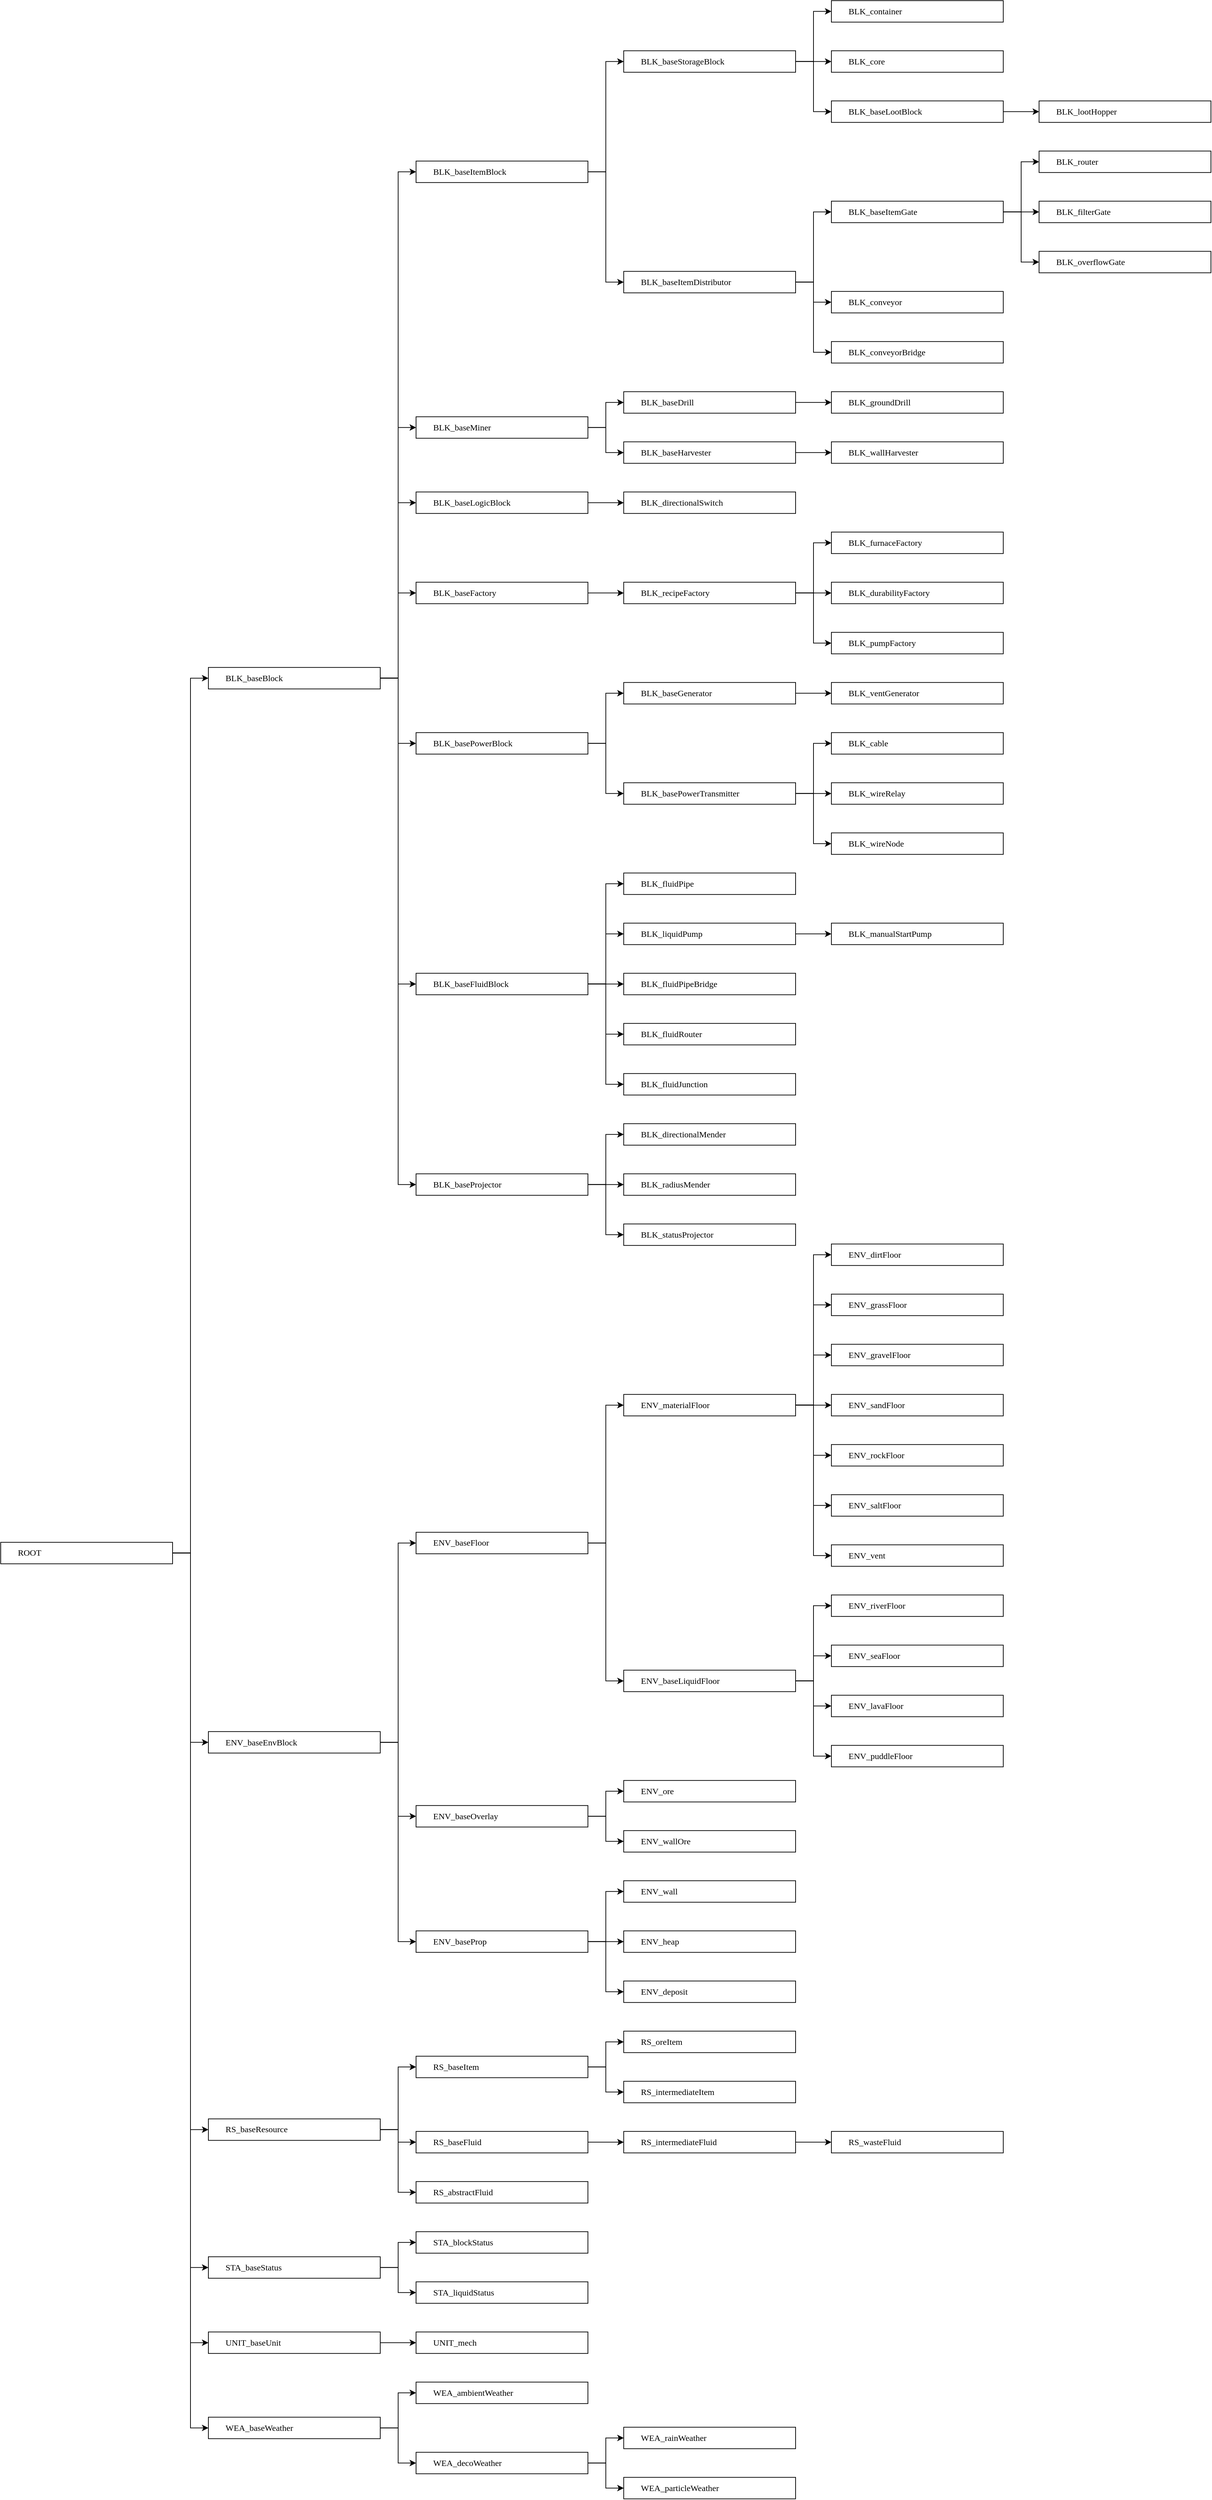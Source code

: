 <mxfile version="28.1.0">
  <diagram name="第 1 页" id="F7UM3CkAVNjiru1WnOxZ">
    <mxGraphModel dx="1228" dy="-435" grid="0" gridSize="10" guides="1" tooltips="1" connect="1" arrows="1" fold="1" page="0" pageScale="1" pageWidth="827" pageHeight="1169" math="0" shadow="0">
      <root>
        <mxCell id="0" />
        <mxCell id="1" parent="0" />
        <mxCell id="AaXKDownuSHKdqMM3kcn-1" value="ROOT" style="rounded=0;whiteSpace=wrap;html=1;points=[[0,0.5,0,0,0],[1,0.5,0,0,0]];fontFamily=Times New Roman;align=left;spacing=8;container=1;fixedWidth=1;resizable=1;rotatable=0;treeFolding=1;treeMoving=1;spacingLeft=16;fillColor=light-dark(#FFFFFF,#220F2E);" parent="1" vertex="1">
          <mxGeometry x="260" y="3544.375" width="240" height="30" as="geometry" />
        </mxCell>
        <mxCell id="AaXKDownuSHKdqMM3kcn-2" value="BLK_baseBlock" style="rounded=0;whiteSpace=wrap;html=1;points=[[0,0.5,0,0,0],[1,0.5,0,0,0]];fontFamily=Times New Roman;align=left;spacing=8;container=1;fixedWidth=1;resizable=1;rotatable=0;treeFolding=1;treeMoving=1;spacingLeft=16;fillColor=light-dark(#FFFFFF,#0F2E1D);" parent="1" vertex="1">
          <mxGeometry x="550" y="2322.875" width="240" height="30" as="geometry" />
        </mxCell>
        <mxCell id="AaXKDownuSHKdqMM3kcn-3" style="edgeStyle=orthogonalEdgeStyle;rounded=0;orthogonalLoop=1;jettySize=auto;html=1;exitX=1;exitY=0.5;exitDx=0;exitDy=0;exitPerimeter=0;entryX=0;entryY=0.5;entryDx=0;entryDy=0;entryPerimeter=0;" parent="1" source="AaXKDownuSHKdqMM3kcn-1" target="AaXKDownuSHKdqMM3kcn-2" edge="1">
          <mxGeometry relative="1" as="geometry" />
        </mxCell>
        <mxCell id="AaXKDownuSHKdqMM3kcn-4" value="BLK_baseItemBlock" style="rounded=0;whiteSpace=wrap;html=1;points=[[0,0.5,0,0,0],[1,0.5,0,0,0]];fontFamily=Times New Roman;align=left;spacing=8;container=1;fixedWidth=1;resizable=1;rotatable=0;treeFolding=1;treeMoving=1;spacingLeft=16;fillColor=light-dark(#FFFFFF,#0F2E1D);" parent="1" vertex="1">
          <mxGeometry x="840" y="1615.875" width="240" height="30" as="geometry" />
        </mxCell>
        <mxCell id="AaXKDownuSHKdqMM3kcn-5" style="edgeStyle=orthogonalEdgeStyle;rounded=0;orthogonalLoop=1;jettySize=auto;html=1;exitX=1;exitY=0.5;exitDx=0;exitDy=0;exitPerimeter=0;entryX=0;entryY=0.5;entryDx=0;entryDy=0;entryPerimeter=0;" parent="1" source="AaXKDownuSHKdqMM3kcn-2" target="AaXKDownuSHKdqMM3kcn-4" edge="1">
          <mxGeometry relative="1" as="geometry" />
        </mxCell>
        <mxCell id="AaXKDownuSHKdqMM3kcn-6" value="BLK_baseStorageBlock" style="rounded=0;whiteSpace=wrap;html=1;points=[[0,0.5,0,0,0],[1,0.5,0,0,0]];fontFamily=Times New Roman;align=left;spacing=8;container=1;fixedWidth=1;resizable=1;rotatable=0;treeFolding=1;treeMoving=1;spacingLeft=16;fillColor=light-dark(#FFFFFF,#0F2E1D);" parent="1" vertex="1">
          <mxGeometry x="1130" y="1461.875" width="240" height="30" as="geometry" />
        </mxCell>
        <mxCell id="AaXKDownuSHKdqMM3kcn-7" style="edgeStyle=orthogonalEdgeStyle;rounded=0;orthogonalLoop=1;jettySize=auto;html=1;exitX=1;exitY=0.5;exitDx=0;exitDy=0;exitPerimeter=0;entryX=0;entryY=0.5;entryDx=0;entryDy=0;entryPerimeter=0;" parent="1" source="AaXKDownuSHKdqMM3kcn-4" target="AaXKDownuSHKdqMM3kcn-6" edge="1">
          <mxGeometry relative="1" as="geometry" />
        </mxCell>
        <mxCell id="AaXKDownuSHKdqMM3kcn-8" value="BLK_container" style="rounded=0;whiteSpace=wrap;html=1;points=[[0,0.5,0,0,0],[1,0.5,0,0,0]];fontFamily=Times New Roman;align=left;spacing=8;container=1;fixedWidth=1;resizable=1;rotatable=0;treeFolding=1;treeMoving=1;spacingLeft=16;" parent="1" vertex="1">
          <mxGeometry x="1420" y="1391.875" width="240" height="30" as="geometry" />
        </mxCell>
        <mxCell id="AaXKDownuSHKdqMM3kcn-9" style="edgeStyle=orthogonalEdgeStyle;rounded=0;orthogonalLoop=1;jettySize=auto;html=1;exitX=1;exitY=0.5;exitDx=0;exitDy=0;exitPerimeter=0;entryX=0;entryY=0.5;entryDx=0;entryDy=0;entryPerimeter=0;" parent="1" source="AaXKDownuSHKdqMM3kcn-6" target="AaXKDownuSHKdqMM3kcn-8" edge="1">
          <mxGeometry relative="1" as="geometry" />
        </mxCell>
        <mxCell id="AaXKDownuSHKdqMM3kcn-10" value="BLK_core" style="rounded=0;whiteSpace=wrap;html=1;points=[[0,0.5,0,0,0],[1,0.5,0,0,0]];fontFamily=Times New Roman;align=left;spacing=8;container=1;fixedWidth=1;resizable=1;rotatable=0;treeFolding=1;treeMoving=1;spacingLeft=16;" parent="1" vertex="1">
          <mxGeometry x="1420" y="1461.875" width="240" height="30" as="geometry" />
        </mxCell>
        <mxCell id="AaXKDownuSHKdqMM3kcn-11" style="edgeStyle=orthogonalEdgeStyle;rounded=0;orthogonalLoop=1;jettySize=auto;html=1;exitX=1;exitY=0.5;exitDx=0;exitDy=0;exitPerimeter=0;entryX=0;entryY=0.5;entryDx=0;entryDy=0;entryPerimeter=0;" parent="1" source="AaXKDownuSHKdqMM3kcn-6" target="AaXKDownuSHKdqMM3kcn-10" edge="1">
          <mxGeometry relative="1" as="geometry" />
        </mxCell>
        <mxCell id="5mL2dKl6QeDJEbYTmESP-1" value="ENV_baseEnvBlock" style="rounded=0;whiteSpace=wrap;html=1;points=[[0,0.5,0,0,0],[1,0.5,0,0,0]];fontFamily=Times New Roman;align=left;spacing=8;container=1;fixedWidth=1;resizable=1;rotatable=0;treeFolding=1;treeMoving=1;spacingLeft=16;fillColor=light-dark(#FFFFFF,#0F2E1D);" parent="1" vertex="1">
          <mxGeometry x="550" y="3808.625" width="240" height="30" as="geometry" />
        </mxCell>
        <mxCell id="5mL2dKl6QeDJEbYTmESP-2" style="edgeStyle=orthogonalEdgeStyle;rounded=0;orthogonalLoop=1;jettySize=auto;html=1;exitX=1;exitY=0.5;exitDx=0;exitDy=0;exitPerimeter=0;entryX=0;entryY=0.5;entryDx=0;entryDy=0;entryPerimeter=0;" parent="1" source="AaXKDownuSHKdqMM3kcn-1" target="5mL2dKl6QeDJEbYTmESP-1" edge="1">
          <mxGeometry relative="1" as="geometry" />
        </mxCell>
        <mxCell id="5mL2dKl6QeDJEbYTmESP-3" value="ENV_baseFloor" style="rounded=0;whiteSpace=wrap;html=1;points=[[0,0.5,0,0,0],[1,0.5,0,0,0]];fontFamily=Times New Roman;align=left;spacing=8;container=1;fixedWidth=1;resizable=1;rotatable=0;treeFolding=1;treeMoving=1;spacingLeft=16;" parent="1" vertex="1">
          <mxGeometry x="840" y="3530.375" width="240" height="30" as="geometry" />
        </mxCell>
        <mxCell id="5mL2dKl6QeDJEbYTmESP-4" style="edgeStyle=orthogonalEdgeStyle;rounded=0;orthogonalLoop=1;jettySize=auto;html=1;exitX=1;exitY=0.5;exitDx=0;exitDy=0;exitPerimeter=0;entryX=0;entryY=0.5;entryDx=0;entryDy=0;entryPerimeter=0;" parent="1" source="5mL2dKl6QeDJEbYTmESP-1" target="5mL2dKl6QeDJEbYTmESP-3" edge="1">
          <mxGeometry relative="1" as="geometry" />
        </mxCell>
        <mxCell id="5mL2dKl6QeDJEbYTmESP-5" value="ENV_materialFloor" style="rounded=0;whiteSpace=wrap;html=1;points=[[0,0.5,0,0,0],[1,0.5,0,0,0]];fontFamily=Times New Roman;align=left;spacing=8;container=1;fixedWidth=1;resizable=1;rotatable=0;treeFolding=1;treeMoving=1;spacingLeft=16;fillColor=light-dark(#FFFFFF,#0F2E1D);" parent="1" vertex="1">
          <mxGeometry x="1130" y="3337.875" width="240" height="30" as="geometry" />
        </mxCell>
        <mxCell id="5mL2dKl6QeDJEbYTmESP-6" style="edgeStyle=orthogonalEdgeStyle;rounded=0;orthogonalLoop=1;jettySize=auto;html=1;exitX=1;exitY=0.5;exitDx=0;exitDy=0;exitPerimeter=0;entryX=0;entryY=0.5;entryDx=0;entryDy=0;entryPerimeter=0;" parent="1" source="5mL2dKl6QeDJEbYTmESP-3" target="5mL2dKl6QeDJEbYTmESP-5" edge="1">
          <mxGeometry relative="1" as="geometry" />
        </mxCell>
        <mxCell id="5mL2dKl6QeDJEbYTmESP-7" value="ENV_baseLiquidFloor" style="rounded=0;whiteSpace=wrap;html=1;points=[[0,0.5,0,0,0],[1,0.5,0,0,0]];fontFamily=Times New Roman;align=left;spacing=8;container=1;fixedWidth=1;resizable=1;rotatable=0;treeFolding=1;treeMoving=1;spacingLeft=16;fillColor=light-dark(#FFFFFF,#0F2E1D);" parent="1" vertex="1">
          <mxGeometry x="1130" y="3722.875" width="240" height="30" as="geometry" />
        </mxCell>
        <mxCell id="5mL2dKl6QeDJEbYTmESP-8" style="edgeStyle=orthogonalEdgeStyle;rounded=0;orthogonalLoop=1;jettySize=auto;html=1;exitX=1;exitY=0.5;exitDx=0;exitDy=0;exitPerimeter=0;entryX=0;entryY=0.5;entryDx=0;entryDy=0;entryPerimeter=0;" parent="1" source="5mL2dKl6QeDJEbYTmESP-3" target="5mL2dKl6QeDJEbYTmESP-7" edge="1">
          <mxGeometry relative="1" as="geometry" />
        </mxCell>
        <mxCell id="5mL2dKl6QeDJEbYTmESP-9" value="ENV_dirtFloor" style="rounded=0;whiteSpace=wrap;html=1;points=[[0,0.5,0,0,0],[1,0.5,0,0,0]];fontFamily=Times New Roman;align=left;spacing=8;container=1;fixedWidth=1;resizable=1;rotatable=0;treeFolding=1;treeMoving=1;spacingLeft=16;" parent="1" vertex="1">
          <mxGeometry x="1420" y="3127.875" width="240" height="30" as="geometry" />
        </mxCell>
        <mxCell id="5mL2dKl6QeDJEbYTmESP-10" style="edgeStyle=orthogonalEdgeStyle;rounded=0;orthogonalLoop=1;jettySize=auto;html=1;exitX=1;exitY=0.5;exitDx=0;exitDy=0;exitPerimeter=0;entryX=0;entryY=0.5;entryDx=0;entryDy=0;entryPerimeter=0;" parent="1" source="5mL2dKl6QeDJEbYTmESP-5" target="5mL2dKl6QeDJEbYTmESP-9" edge="1">
          <mxGeometry relative="1" as="geometry" />
        </mxCell>
        <mxCell id="5mL2dKl6QeDJEbYTmESP-11" value="ENV_grassFloor" style="rounded=0;whiteSpace=wrap;html=1;points=[[0,0.5,0,0,0],[1,0.5,0,0,0]];fontFamily=Times New Roman;align=left;spacing=8;container=1;fixedWidth=1;resizable=1;rotatable=0;treeFolding=1;treeMoving=1;spacingLeft=16;" parent="1" vertex="1">
          <mxGeometry x="1420" y="3197.875" width="240" height="30" as="geometry" />
        </mxCell>
        <mxCell id="5mL2dKl6QeDJEbYTmESP-12" style="edgeStyle=orthogonalEdgeStyle;rounded=0;orthogonalLoop=1;jettySize=auto;html=1;exitX=1;exitY=0.5;exitDx=0;exitDy=0;exitPerimeter=0;entryX=0;entryY=0.5;entryDx=0;entryDy=0;entryPerimeter=0;" parent="1" source="5mL2dKl6QeDJEbYTmESP-5" target="5mL2dKl6QeDJEbYTmESP-11" edge="1">
          <mxGeometry relative="1" as="geometry" />
        </mxCell>
        <mxCell id="5mL2dKl6QeDJEbYTmESP-13" value="ENV_gravelFloor" style="rounded=0;whiteSpace=wrap;html=1;points=[[0,0.5,0,0,0],[1,0.5,0,0,0]];fontFamily=Times New Roman;align=left;spacing=8;container=1;fixedWidth=1;resizable=1;rotatable=0;treeFolding=1;treeMoving=1;spacingLeft=16;" parent="1" vertex="1">
          <mxGeometry x="1420" y="3267.875" width="240" height="30" as="geometry" />
        </mxCell>
        <mxCell id="5mL2dKl6QeDJEbYTmESP-14" style="edgeStyle=orthogonalEdgeStyle;rounded=0;orthogonalLoop=1;jettySize=auto;html=1;exitX=1;exitY=0.5;exitDx=0;exitDy=0;exitPerimeter=0;entryX=0;entryY=0.5;entryDx=0;entryDy=0;entryPerimeter=0;" parent="1" source="5mL2dKl6QeDJEbYTmESP-5" target="5mL2dKl6QeDJEbYTmESP-13" edge="1">
          <mxGeometry relative="1" as="geometry" />
        </mxCell>
        <mxCell id="5mL2dKl6QeDJEbYTmESP-15" value="ENV_sandFloor" style="rounded=0;whiteSpace=wrap;html=1;points=[[0,0.5,0,0,0],[1,0.5,0,0,0]];fontFamily=Times New Roman;align=left;spacing=8;container=1;fixedWidth=1;resizable=1;rotatable=0;treeFolding=1;treeMoving=1;spacingLeft=16;" parent="1" vertex="1">
          <mxGeometry x="1420" y="3337.875" width="240" height="30" as="geometry" />
        </mxCell>
        <mxCell id="5mL2dKl6QeDJEbYTmESP-16" style="edgeStyle=orthogonalEdgeStyle;rounded=0;orthogonalLoop=1;jettySize=auto;html=1;exitX=1;exitY=0.5;exitDx=0;exitDy=0;exitPerimeter=0;entryX=0;entryY=0.5;entryDx=0;entryDy=0;entryPerimeter=0;" parent="1" source="5mL2dKl6QeDJEbYTmESP-5" target="5mL2dKl6QeDJEbYTmESP-15" edge="1">
          <mxGeometry relative="1" as="geometry" />
        </mxCell>
        <mxCell id="5mL2dKl6QeDJEbYTmESP-17" value="ENV_rockFloor" style="rounded=0;whiteSpace=wrap;html=1;points=[[0,0.5,0,0,0],[1,0.5,0,0,0]];fontFamily=Times New Roman;align=left;spacing=8;container=1;fixedWidth=1;resizable=1;rotatable=0;treeFolding=1;treeMoving=1;spacingLeft=16;" parent="1" vertex="1">
          <mxGeometry x="1420" y="3407.875" width="240" height="30" as="geometry" />
        </mxCell>
        <mxCell id="5mL2dKl6QeDJEbYTmESP-18" style="edgeStyle=orthogonalEdgeStyle;rounded=0;orthogonalLoop=1;jettySize=auto;html=1;exitX=1;exitY=0.5;exitDx=0;exitDy=0;exitPerimeter=0;entryX=0;entryY=0.5;entryDx=0;entryDy=0;entryPerimeter=0;" parent="1" source="5mL2dKl6QeDJEbYTmESP-5" target="5mL2dKl6QeDJEbYTmESP-17" edge="1">
          <mxGeometry relative="1" as="geometry" />
        </mxCell>
        <mxCell id="5mL2dKl6QeDJEbYTmESP-19" value="ENV_saltFloor" style="rounded=0;whiteSpace=wrap;html=1;points=[[0,0.5,0,0,0],[1,0.5,0,0,0]];fontFamily=Times New Roman;align=left;spacing=8;container=1;fixedWidth=1;resizable=1;rotatable=0;treeFolding=1;treeMoving=1;spacingLeft=16;" parent="1" vertex="1">
          <mxGeometry x="1420" y="3477.875" width="240" height="30" as="geometry" />
        </mxCell>
        <mxCell id="5mL2dKl6QeDJEbYTmESP-20" style="edgeStyle=orthogonalEdgeStyle;rounded=0;orthogonalLoop=1;jettySize=auto;html=1;exitX=1;exitY=0.5;exitDx=0;exitDy=0;exitPerimeter=0;entryX=0;entryY=0.5;entryDx=0;entryDy=0;entryPerimeter=0;" parent="1" source="5mL2dKl6QeDJEbYTmESP-5" target="5mL2dKl6QeDJEbYTmESP-19" edge="1">
          <mxGeometry relative="1" as="geometry" />
        </mxCell>
        <mxCell id="5mL2dKl6QeDJEbYTmESP-21" value="ENV_riverFloor" style="rounded=0;whiteSpace=wrap;html=1;points=[[0,0.5,0,0,0],[1,0.5,0,0,0]];fontFamily=Times New Roman;align=left;spacing=8;container=1;fixedWidth=1;resizable=1;rotatable=0;treeFolding=1;treeMoving=1;spacingLeft=16;" parent="1" vertex="1">
          <mxGeometry x="1420" y="3617.875" width="240" height="30" as="geometry" />
        </mxCell>
        <mxCell id="5mL2dKl6QeDJEbYTmESP-22" value="ENV_seaFloor" style="rounded=0;whiteSpace=wrap;html=1;points=[[0,0.5,0,0,0],[1,0.5,0,0,0]];fontFamily=Times New Roman;align=left;spacing=8;container=1;fixedWidth=1;resizable=1;rotatable=0;treeFolding=1;treeMoving=1;spacingLeft=16;" parent="1" vertex="1">
          <mxGeometry x="1420" y="3687.875" width="240" height="30" as="geometry" />
        </mxCell>
        <mxCell id="5mL2dKl6QeDJEbYTmESP-23" style="edgeStyle=orthogonalEdgeStyle;rounded=0;orthogonalLoop=1;jettySize=auto;html=1;exitX=1;exitY=0.5;exitDx=0;exitDy=0;exitPerimeter=0;entryX=0;entryY=0.5;entryDx=0;entryDy=0;entryPerimeter=0;" parent="1" source="5mL2dKl6QeDJEbYTmESP-7" target="5mL2dKl6QeDJEbYTmESP-21" edge="1">
          <mxGeometry relative="1" as="geometry" />
        </mxCell>
        <mxCell id="5mL2dKl6QeDJEbYTmESP-24" style="edgeStyle=orthogonalEdgeStyle;rounded=0;orthogonalLoop=1;jettySize=auto;html=1;exitX=1;exitY=0.5;exitDx=0;exitDy=0;exitPerimeter=0;entryX=0;entryY=0.5;entryDx=0;entryDy=0;entryPerimeter=0;" parent="1" source="5mL2dKl6QeDJEbYTmESP-7" target="5mL2dKl6QeDJEbYTmESP-22" edge="1">
          <mxGeometry relative="1" as="geometry" />
        </mxCell>
        <mxCell id="5mL2dKl6QeDJEbYTmESP-25" value="RS_baseResource" style="rounded=0;whiteSpace=wrap;html=1;points=[[0,0.5,0,0,0],[1,0.5,0,0,0]];fontFamily=Times New Roman;align=left;spacing=8;container=1;fixedWidth=1;resizable=1;rotatable=0;treeFolding=1;treeMoving=1;spacingLeft=16;fillColor=light-dark(#FFFFFF,#0F2E1D);" parent="1" vertex="1">
          <mxGeometry x="550" y="4349.375" width="240" height="30" as="geometry" />
        </mxCell>
        <mxCell id="5mL2dKl6QeDJEbYTmESP-26" style="edgeStyle=orthogonalEdgeStyle;rounded=0;orthogonalLoop=1;jettySize=auto;html=1;exitX=1;exitY=0.5;exitDx=0;exitDy=0;exitPerimeter=0;entryX=0;entryY=0.5;entryDx=0;entryDy=0;entryPerimeter=0;" parent="1" source="AaXKDownuSHKdqMM3kcn-1" target="5mL2dKl6QeDJEbYTmESP-25" edge="1">
          <mxGeometry relative="1" as="geometry" />
        </mxCell>
        <mxCell id="5mL2dKl6QeDJEbYTmESP-27" value="RS_baseItem" style="rounded=0;whiteSpace=wrap;html=1;points=[[0,0.5,0,0,0],[1,0.5,0,0,0]];fontFamily=Times New Roman;align=left;spacing=8;container=1;fixedWidth=1;resizable=1;rotatable=0;treeFolding=1;treeMoving=1;spacingLeft=16;" parent="1" vertex="1">
          <mxGeometry x="840" y="4261.875" width="240" height="30" as="geometry" />
        </mxCell>
        <mxCell id="5mL2dKl6QeDJEbYTmESP-28" value="RS_oreItem" style="rounded=0;whiteSpace=wrap;html=1;points=[[0,0.5,0,0,0],[1,0.5,0,0,0]];fontFamily=Times New Roman;align=left;spacing=8;container=1;fixedWidth=1;resizable=1;rotatable=0;treeFolding=1;treeMoving=1;spacingLeft=16;" parent="1" vertex="1">
          <mxGeometry x="1130" y="4226.875" width="240" height="30" as="geometry" />
        </mxCell>
        <mxCell id="5mL2dKl6QeDJEbYTmESP-29" style="edgeStyle=orthogonalEdgeStyle;rounded=0;orthogonalLoop=1;jettySize=auto;html=1;exitX=1;exitY=0.5;exitDx=0;exitDy=0;exitPerimeter=0;entryX=0;entryY=0.5;entryDx=0;entryDy=0;entryPerimeter=0;" parent="1" source="5mL2dKl6QeDJEbYTmESP-25" target="5mL2dKl6QeDJEbYTmESP-27" edge="1">
          <mxGeometry relative="1" as="geometry" />
        </mxCell>
        <mxCell id="5mL2dKl6QeDJEbYTmESP-30" style="edgeStyle=orthogonalEdgeStyle;rounded=0;orthogonalLoop=1;jettySize=auto;html=1;exitX=1;exitY=0.5;exitDx=0;exitDy=0;exitPerimeter=0;entryX=0;entryY=0.5;entryDx=0;entryDy=0;entryPerimeter=0;" parent="1" source="5mL2dKl6QeDJEbYTmESP-27" target="5mL2dKl6QeDJEbYTmESP-28" edge="1">
          <mxGeometry relative="1" as="geometry" />
        </mxCell>
        <mxCell id="5mL2dKl6QeDJEbYTmESP-31" value="STA_baseStatus" style="rounded=0;whiteSpace=wrap;html=1;points=[[0,0.5,0,0,0],[1,0.5,0,0,0]];fontFamily=Times New Roman;align=left;spacing=8;container=1;fixedWidth=1;resizable=1;rotatable=0;treeFolding=1;treeMoving=1;spacingLeft=16;" parent="1" vertex="1">
          <mxGeometry x="550" y="4541.875" width="240" height="30" as="geometry" />
        </mxCell>
        <mxCell id="5mL2dKl6QeDJEbYTmESP-32" style="edgeStyle=orthogonalEdgeStyle;rounded=0;orthogonalLoop=1;jettySize=auto;html=1;exitX=1;exitY=0.5;exitDx=0;exitDy=0;exitPerimeter=0;entryX=0;entryY=0.5;entryDx=0;entryDy=0;entryPerimeter=0;" parent="1" source="AaXKDownuSHKdqMM3kcn-1" target="5mL2dKl6QeDJEbYTmESP-31" edge="1">
          <mxGeometry relative="1" as="geometry" />
        </mxCell>
        <mxCell id="5mL2dKl6QeDJEbYTmESP-33" value="STA_blockStatus" style="rounded=0;whiteSpace=wrap;html=1;points=[[0,0.5,0,0,0],[1,0.5,0,0,0]];fontFamily=Times New Roman;align=left;spacing=8;container=1;fixedWidth=1;resizable=1;rotatable=0;treeFolding=1;treeMoving=1;spacingLeft=16;" parent="1" vertex="1">
          <mxGeometry x="840" y="4506.875" width="240" height="30" as="geometry" />
        </mxCell>
        <mxCell id="5mL2dKl6QeDJEbYTmESP-34" style="edgeStyle=orthogonalEdgeStyle;rounded=0;orthogonalLoop=1;jettySize=auto;html=1;exitX=1;exitY=0.5;exitDx=0;exitDy=0;exitPerimeter=0;entryX=0;entryY=0.5;entryDx=0;entryDy=0;entryPerimeter=0;" parent="1" source="5mL2dKl6QeDJEbYTmESP-31" target="5mL2dKl6QeDJEbYTmESP-33" edge="1">
          <mxGeometry relative="1" as="geometry" />
        </mxCell>
        <mxCell id="5mL2dKl6QeDJEbYTmESP-35" value="UNIT_baseUnit" style="rounded=0;whiteSpace=wrap;html=1;points=[[0,0.5,0,0,0],[1,0.5,0,0,0]];fontFamily=Times New Roman;align=left;spacing=8;container=1;fixedWidth=1;resizable=1;rotatable=0;treeFolding=1;treeMoving=1;spacingLeft=16;fillColor=light-dark(#FFFFFF,#0F2E1D);" parent="1" vertex="1">
          <mxGeometry x="550" y="4646.875" width="240" height="30" as="geometry" />
        </mxCell>
        <mxCell id="5mL2dKl6QeDJEbYTmESP-36" style="edgeStyle=orthogonalEdgeStyle;rounded=0;orthogonalLoop=1;jettySize=auto;html=1;exitX=1;exitY=0.5;exitDx=0;exitDy=0;exitPerimeter=0;entryX=0;entryY=0.5;entryDx=0;entryDy=0;entryPerimeter=0;" parent="1" source="AaXKDownuSHKdqMM3kcn-1" target="5mL2dKl6QeDJEbYTmESP-35" edge="1">
          <mxGeometry relative="1" as="geometry" />
        </mxCell>
        <mxCell id="5mL2dKl6QeDJEbYTmESP-37" value="UNIT_mech" style="rounded=0;whiteSpace=wrap;html=1;points=[[0,0.5,0,0,0],[1,0.5,0,0,0]];fontFamily=Times New Roman;align=left;spacing=8;container=1;fixedWidth=1;resizable=1;rotatable=0;treeFolding=1;treeMoving=1;spacingLeft=16;" parent="1" vertex="1">
          <mxGeometry x="840" y="4646.875" width="240" height="30" as="geometry" />
        </mxCell>
        <mxCell id="5mL2dKl6QeDJEbYTmESP-38" style="edgeStyle=orthogonalEdgeStyle;rounded=0;orthogonalLoop=1;jettySize=auto;html=1;exitX=1;exitY=0.5;exitDx=0;exitDy=0;exitPerimeter=0;entryX=0;entryY=0.5;entryDx=0;entryDy=0;entryPerimeter=0;" parent="1" source="5mL2dKl6QeDJEbYTmESP-35" target="5mL2dKl6QeDJEbYTmESP-37" edge="1">
          <mxGeometry relative="1" as="geometry" />
        </mxCell>
        <mxCell id="5mL2dKl6QeDJEbYTmESP-39" value="ENV_lavaFloor" style="rounded=0;whiteSpace=wrap;html=1;points=[[0,0.5,0,0,0],[1,0.5,0,0,0]];fontFamily=Times New Roman;align=left;spacing=8;container=1;fixedWidth=1;resizable=1;rotatable=0;treeFolding=1;treeMoving=1;spacingLeft=16;" parent="1" vertex="1">
          <mxGeometry x="1420" y="3757.875" width="240" height="30" as="geometry" />
        </mxCell>
        <mxCell id="5mL2dKl6QeDJEbYTmESP-40" style="edgeStyle=orthogonalEdgeStyle;rounded=0;orthogonalLoop=1;jettySize=auto;html=1;exitX=1;exitY=0.5;exitDx=0;exitDy=0;exitPerimeter=0;entryX=0;entryY=0.5;entryDx=0;entryDy=0;entryPerimeter=0;" parent="1" source="5mL2dKl6QeDJEbYTmESP-7" target="5mL2dKl6QeDJEbYTmESP-39" edge="1">
          <mxGeometry relative="1" as="geometry" />
        </mxCell>
        <mxCell id="5mL2dKl6QeDJEbYTmESP-41" value="ENV_puddleFloor" style="rounded=0;whiteSpace=wrap;html=1;points=[[0,0.5,0,0,0],[1,0.5,0,0,0]];fontFamily=Times New Roman;align=left;spacing=8;container=1;fixedWidth=1;resizable=1;rotatable=0;treeFolding=1;treeMoving=1;spacingLeft=16;" parent="1" vertex="1">
          <mxGeometry x="1420" y="3827.875" width="240" height="30" as="geometry" />
        </mxCell>
        <mxCell id="5mL2dKl6QeDJEbYTmESP-42" style="edgeStyle=orthogonalEdgeStyle;rounded=0;orthogonalLoop=1;jettySize=auto;html=1;exitX=1;exitY=0.5;exitDx=0;exitDy=0;exitPerimeter=0;entryX=0;entryY=0.5;entryDx=0;entryDy=0;entryPerimeter=0;" parent="1" source="5mL2dKl6QeDJEbYTmESP-7" target="5mL2dKl6QeDJEbYTmESP-41" edge="1">
          <mxGeometry relative="1" as="geometry" />
        </mxCell>
        <mxCell id="5mL2dKl6QeDJEbYTmESP-43" value="RS_baseFluid" style="rounded=0;whiteSpace=wrap;html=1;points=[[0,0.5,0,0,0],[1,0.5,0,0,0]];fontFamily=Times New Roman;align=left;spacing=8;container=1;fixedWidth=1;resizable=1;rotatable=0;treeFolding=1;treeMoving=1;spacingLeft=16;" parent="1" vertex="1">
          <mxGeometry x="840" y="4366.875" width="240" height="30" as="geometry" />
        </mxCell>
        <mxCell id="5mL2dKl6QeDJEbYTmESP-44" style="edgeStyle=orthogonalEdgeStyle;rounded=0;orthogonalLoop=1;jettySize=auto;html=1;exitX=1;exitY=0.5;exitDx=0;exitDy=0;exitPerimeter=0;entryX=0;entryY=0.5;entryDx=0;entryDy=0;entryPerimeter=0;" parent="1" source="5mL2dKl6QeDJEbYTmESP-25" target="5mL2dKl6QeDJEbYTmESP-43" edge="1">
          <mxGeometry relative="1" as="geometry" />
        </mxCell>
        <mxCell id="D16fpR1KYBcPFIr9FMNA-1" value="ENV_baseOverlay" style="rounded=0;whiteSpace=wrap;html=1;points=[[0,0.5,0,0,0],[1,0.5,0,0,0]];fontFamily=Times New Roman;align=left;spacing=8;container=1;fixedWidth=1;resizable=1;rotatable=0;treeFolding=1;treeMoving=1;spacingLeft=16;" parent="1" vertex="1">
          <mxGeometry x="840" y="3911.875" width="240" height="30" as="geometry" />
        </mxCell>
        <mxCell id="D16fpR1KYBcPFIr9FMNA-2" style="edgeStyle=orthogonalEdgeStyle;rounded=0;orthogonalLoop=1;jettySize=auto;html=1;exitX=1;exitY=0.5;exitDx=0;exitDy=0;exitPerimeter=0;entryX=0;entryY=0.5;entryDx=0;entryDy=0;entryPerimeter=0;" parent="1" source="5mL2dKl6QeDJEbYTmESP-1" target="D16fpR1KYBcPFIr9FMNA-1" edge="1">
          <mxGeometry relative="1" as="geometry" />
        </mxCell>
        <mxCell id="D16fpR1KYBcPFIr9FMNA-3" value="ENV_ore" style="rounded=0;whiteSpace=wrap;html=1;points=[[0,0.5,0,0,0],[1,0.5,0,0,0]];fontFamily=Times New Roman;align=left;spacing=8;container=1;fixedWidth=1;resizable=1;rotatable=0;treeFolding=1;treeMoving=1;spacingLeft=16;" parent="1" vertex="1">
          <mxGeometry x="1130" y="3876.875" width="240" height="30" as="geometry" />
        </mxCell>
        <mxCell id="D16fpR1KYBcPFIr9FMNA-4" style="edgeStyle=orthogonalEdgeStyle;rounded=0;orthogonalLoop=1;jettySize=auto;html=1;exitX=1;exitY=0.5;exitDx=0;exitDy=0;exitPerimeter=0;entryX=0;entryY=0.5;entryDx=0;entryDy=0;entryPerimeter=0;" parent="1" source="D16fpR1KYBcPFIr9FMNA-1" target="D16fpR1KYBcPFIr9FMNA-3" edge="1">
          <mxGeometry relative="1" as="geometry" />
        </mxCell>
        <mxCell id="D16fpR1KYBcPFIr9FMNA-5" value="STA_liquidStatus" style="rounded=0;whiteSpace=wrap;html=1;points=[[0,0.5,0,0,0],[1,0.5,0,0,0]];fontFamily=Times New Roman;align=left;spacing=8;container=1;fixedWidth=1;resizable=1;rotatable=0;treeFolding=1;treeMoving=1;spacingLeft=16;" parent="1" vertex="1">
          <mxGeometry x="840" y="4576.875" width="240" height="30" as="geometry" />
        </mxCell>
        <mxCell id="D16fpR1KYBcPFIr9FMNA-6" style="edgeStyle=orthogonalEdgeStyle;rounded=0;orthogonalLoop=1;jettySize=auto;html=1;exitX=1;exitY=0.5;exitDx=0;exitDy=0;exitPerimeter=0;entryX=0;entryY=0.5;entryDx=0;entryDy=0;entryPerimeter=0;" parent="1" source="5mL2dKl6QeDJEbYTmESP-31" target="D16fpR1KYBcPFIr9FMNA-5" edge="1">
          <mxGeometry relative="1" as="geometry" />
        </mxCell>
        <mxCell id="2pMvPCxRKQXw4cpMcT7_-1" value="ENV_baseProp" style="rounded=0;whiteSpace=wrap;html=1;points=[[0,0.5,0,0,0],[1,0.5,0,0,0]];fontFamily=Times New Roman;align=left;spacing=8;container=1;fixedWidth=1;resizable=1;rotatable=0;treeFolding=1;treeMoving=1;spacingLeft=16;fillColor=light-dark(#FFFFFF,#0F2E1D);" parent="1" vertex="1">
          <mxGeometry x="840" y="4086.875" width="240" height="30" as="geometry" />
        </mxCell>
        <mxCell id="2pMvPCxRKQXw4cpMcT7_-2" style="edgeStyle=orthogonalEdgeStyle;rounded=0;orthogonalLoop=1;jettySize=auto;html=1;exitX=1;exitY=0.5;exitDx=0;exitDy=0;exitPerimeter=0;entryX=0;entryY=0.5;entryDx=0;entryDy=0;entryPerimeter=0;" parent="1" source="5mL2dKl6QeDJEbYTmESP-1" target="2pMvPCxRKQXw4cpMcT7_-1" edge="1">
          <mxGeometry relative="1" as="geometry" />
        </mxCell>
        <mxCell id="2pMvPCxRKQXw4cpMcT7_-3" value="ENV_wall" style="rounded=0;whiteSpace=wrap;html=1;points=[[0,0.5,0,0,0],[1,0.5,0,0,0]];fontFamily=Times New Roman;align=left;spacing=8;container=1;fixedWidth=1;resizable=1;rotatable=0;treeFolding=1;treeMoving=1;spacingLeft=16;" parent="1" vertex="1">
          <mxGeometry x="1130" y="4016.875" width="240" height="30" as="geometry" />
        </mxCell>
        <mxCell id="2pMvPCxRKQXw4cpMcT7_-4" style="edgeStyle=orthogonalEdgeStyle;rounded=0;orthogonalLoop=1;jettySize=auto;html=1;exitX=1;exitY=0.5;exitDx=0;exitDy=0;exitPerimeter=0;entryX=0;entryY=0.5;entryDx=0;entryDy=0;entryPerimeter=0;" parent="1" source="2pMvPCxRKQXw4cpMcT7_-1" target="2pMvPCxRKQXw4cpMcT7_-3" edge="1">
          <mxGeometry relative="1" as="geometry" />
        </mxCell>
        <mxCell id="2pMvPCxRKQXw4cpMcT7_-5" value="ENV_vent" style="rounded=0;whiteSpace=wrap;html=1;points=[[0,0.5,0,0,0],[1,0.5,0,0,0]];fontFamily=Times New Roman;align=left;spacing=8;container=1;fixedWidth=1;resizable=1;rotatable=0;treeFolding=1;treeMoving=1;spacingLeft=16;" parent="1" vertex="1">
          <mxGeometry x="1420" y="3547.875" width="240" height="30" as="geometry" />
        </mxCell>
        <mxCell id="2pMvPCxRKQXw4cpMcT7_-6" style="edgeStyle=orthogonalEdgeStyle;rounded=0;orthogonalLoop=1;jettySize=auto;html=1;exitX=1;exitY=0.5;exitDx=0;exitDy=0;exitPerimeter=0;entryX=0;entryY=0.5;entryDx=0;entryDy=0;entryPerimeter=0;" parent="1" source="5mL2dKl6QeDJEbYTmESP-5" target="2pMvPCxRKQXw4cpMcT7_-5" edge="1">
          <mxGeometry relative="1" as="geometry" />
        </mxCell>
        <mxCell id="Vstta2tG4I8n0DF-dRYR-1" value="BLK_baseMiner" style="rounded=0;whiteSpace=wrap;html=1;points=[[0,0.5,0,0,0],[1,0.5,0,0,0]];fontFamily=Times New Roman;align=left;spacing=8;container=1;fixedWidth=1;resizable=1;rotatable=0;treeFolding=1;treeMoving=1;spacingLeft=16;fillColor=light-dark(#FFFFFF,#0F2E1D);" parent="1" vertex="1">
          <mxGeometry x="840" y="1972.875" width="240" height="30" as="geometry" />
        </mxCell>
        <mxCell id="Vstta2tG4I8n0DF-dRYR-2" style="edgeStyle=orthogonalEdgeStyle;rounded=0;orthogonalLoop=1;jettySize=auto;html=1;exitX=1;exitY=0.5;exitDx=0;exitDy=0;exitPerimeter=0;entryX=0;entryY=0.5;entryDx=0;entryDy=0;entryPerimeter=0;" parent="1" source="AaXKDownuSHKdqMM3kcn-2" target="Vstta2tG4I8n0DF-dRYR-1" edge="1">
          <mxGeometry relative="1" as="geometry" />
        </mxCell>
        <mxCell id="lxX6rF0ufz3KaexUoLzO-1" value="BLK_baseDrill" style="rounded=0;whiteSpace=wrap;html=1;points=[[0,0.5,0,0,0],[1,0.5,0,0,0]];fontFamily=Times New Roman;align=left;spacing=8;container=1;fixedWidth=1;resizable=1;rotatable=0;treeFolding=1;treeMoving=1;spacingLeft=16;fillColor=light-dark(#FFFFFF,#0F2E1D);" parent="1" vertex="1">
          <mxGeometry x="1130" y="1937.875" width="240" height="30" as="geometry" />
        </mxCell>
        <mxCell id="lxX6rF0ufz3KaexUoLzO-2" style="edgeStyle=orthogonalEdgeStyle;rounded=0;orthogonalLoop=1;jettySize=auto;html=1;exitX=1;exitY=0.5;exitDx=0;exitDy=0;exitPerimeter=0;entryX=0;entryY=0.5;entryDx=0;entryDy=0;entryPerimeter=0;" parent="1" source="Vstta2tG4I8n0DF-dRYR-1" target="lxX6rF0ufz3KaexUoLzO-1" edge="1">
          <mxGeometry relative="1" as="geometry" />
        </mxCell>
        <mxCell id="lxX6rF0ufz3KaexUoLzO-3" value="BLK_groundDrill" style="rounded=0;whiteSpace=wrap;html=1;points=[[0,0.5,0,0,0],[1,0.5,0,0,0]];fontFamily=Times New Roman;align=left;spacing=8;container=1;fixedWidth=1;resizable=1;rotatable=0;treeFolding=1;treeMoving=1;spacingLeft=16;" parent="1" vertex="1">
          <mxGeometry x="1420" y="1937.875" width="240" height="30" as="geometry" />
        </mxCell>
        <mxCell id="lxX6rF0ufz3KaexUoLzO-4" style="edgeStyle=orthogonalEdgeStyle;rounded=0;orthogonalLoop=1;jettySize=auto;html=1;exitX=1;exitY=0.5;exitDx=0;exitDy=0;exitPerimeter=0;entryX=0;entryY=0.5;entryDx=0;entryDy=0;entryPerimeter=0;" parent="1" source="lxX6rF0ufz3KaexUoLzO-1" target="lxX6rF0ufz3KaexUoLzO-3" edge="1">
          <mxGeometry relative="1" as="geometry" />
        </mxCell>
        <mxCell id="VhITRID1d3T28--M5L3h-1" value="BLK_baseItemDistributor" style="rounded=0;whiteSpace=wrap;html=1;points=[[0,0.5,0,0,0],[1,0.5,0,0,0]];fontFamily=Times New Roman;align=left;spacing=8;container=1;fixedWidth=1;resizable=1;rotatable=0;treeFolding=1;treeMoving=1;spacingLeft=16;fillColor=light-dark(#FFFFFF,#0F2E1D);" parent="1" vertex="1">
          <mxGeometry x="1130" y="1769.875" width="240" height="30" as="geometry" />
        </mxCell>
        <mxCell id="VhITRID1d3T28--M5L3h-2" style="edgeStyle=orthogonalEdgeStyle;rounded=0;orthogonalLoop=1;jettySize=auto;html=1;exitX=1;exitY=0.5;exitDx=0;exitDy=0;exitPerimeter=0;entryX=0;entryY=0.5;entryDx=0;entryDy=0;entryPerimeter=0;" parent="1" source="AaXKDownuSHKdqMM3kcn-4" target="VhITRID1d3T28--M5L3h-1" edge="1">
          <mxGeometry relative="1" as="geometry" />
        </mxCell>
        <mxCell id="VhITRID1d3T28--M5L3h-3" value="BLK_baseItemGate" style="rounded=0;whiteSpace=wrap;html=1;points=[[0,0.5,0,0,0],[1,0.5,0,0,0]];fontFamily=Times New Roman;align=left;spacing=8;container=1;fixedWidth=1;resizable=1;rotatable=0;treeFolding=1;treeMoving=1;spacingLeft=16;fillColor=light-dark(#FFFFFF,#0F2E1D);" parent="1" vertex="1">
          <mxGeometry x="1420" y="1671.875" width="240" height="30" as="geometry" />
        </mxCell>
        <mxCell id="VhITRID1d3T28--M5L3h-4" style="edgeStyle=orthogonalEdgeStyle;rounded=0;orthogonalLoop=1;jettySize=auto;html=1;exitX=1;exitY=0.5;exitDx=0;exitDy=0;exitPerimeter=0;entryX=0;entryY=0.5;entryDx=0;entryDy=0;entryPerimeter=0;" parent="1" source="VhITRID1d3T28--M5L3h-1" target="VhITRID1d3T28--M5L3h-3" edge="1">
          <mxGeometry relative="1" as="geometry" />
        </mxCell>
        <mxCell id="VhITRID1d3T28--M5L3h-5" value="BLK_conveyor" style="rounded=0;whiteSpace=wrap;html=1;points=[[0,0.5,0,0,0],[1,0.5,0,0,0]];fontFamily=Times New Roman;align=left;spacing=8;container=1;fixedWidth=1;resizable=1;rotatable=0;treeFolding=1;treeMoving=1;spacingLeft=16;" parent="1" vertex="1">
          <mxGeometry x="1420" y="1797.875" width="240" height="30" as="geometry" />
        </mxCell>
        <mxCell id="VhITRID1d3T28--M5L3h-6" style="edgeStyle=orthogonalEdgeStyle;rounded=0;orthogonalLoop=1;jettySize=auto;html=1;exitX=1;exitY=0.5;exitDx=0;exitDy=0;exitPerimeter=0;entryX=0;entryY=0.5;entryDx=0;entryDy=0;entryPerimeter=0;" parent="1" source="VhITRID1d3T28--M5L3h-1" target="VhITRID1d3T28--M5L3h-5" edge="1">
          <mxGeometry relative="1" as="geometry" />
        </mxCell>
        <mxCell id="VhITRID1d3T28--M5L3h-7" value="BLK_conveyorBridge" style="rounded=0;whiteSpace=wrap;html=1;points=[[0,0.5,0,0,0],[1,0.5,0,0,0]];fontFamily=Times New Roman;align=left;spacing=8;container=1;fixedWidth=1;resizable=1;rotatable=0;treeFolding=1;treeMoving=1;spacingLeft=16;" parent="1" vertex="1">
          <mxGeometry x="1420" y="1867.875" width="240" height="30" as="geometry" />
        </mxCell>
        <mxCell id="VhITRID1d3T28--M5L3h-8" style="edgeStyle=orthogonalEdgeStyle;rounded=0;orthogonalLoop=1;jettySize=auto;html=1;exitX=1;exitY=0.5;exitDx=0;exitDy=0;exitPerimeter=0;entryX=0;entryY=0.5;entryDx=0;entryDy=0;entryPerimeter=0;" parent="1" source="VhITRID1d3T28--M5L3h-1" target="VhITRID1d3T28--M5L3h-7" edge="1">
          <mxGeometry relative="1" as="geometry" />
        </mxCell>
        <mxCell id="VhITRID1d3T28--M5L3h-9" value="BLK_router" style="rounded=0;whiteSpace=wrap;html=1;points=[[0,0.5,0,0,0],[1,0.5,0,0,0]];fontFamily=Times New Roman;align=left;spacing=8;container=1;fixedWidth=1;resizable=1;rotatable=0;treeFolding=1;treeMoving=1;spacingLeft=16;" parent="1" vertex="1">
          <mxGeometry x="1710" y="1601.875" width="240" height="30" as="geometry" />
        </mxCell>
        <mxCell id="VhITRID1d3T28--M5L3h-10" style="edgeStyle=orthogonalEdgeStyle;rounded=0;orthogonalLoop=1;jettySize=auto;html=1;exitX=1;exitY=0.5;exitDx=0;exitDy=0;exitPerimeter=0;entryX=0;entryY=0.5;entryDx=0;entryDy=0;entryPerimeter=0;" parent="1" source="VhITRID1d3T28--M5L3h-3" target="VhITRID1d3T28--M5L3h-9" edge="1">
          <mxGeometry relative="1" as="geometry" />
        </mxCell>
        <mxCell id="VhITRID1d3T28--M5L3h-11" value="BLK_filterGate" style="rounded=0;whiteSpace=wrap;html=1;points=[[0,0.5,0,0,0],[1,0.5,0,0,0]];fontFamily=Times New Roman;align=left;spacing=8;container=1;fixedWidth=1;resizable=1;rotatable=0;treeFolding=1;treeMoving=1;spacingLeft=16;" parent="1" vertex="1">
          <mxGeometry x="1710" y="1671.875" width="240" height="30" as="geometry" />
        </mxCell>
        <mxCell id="VhITRID1d3T28--M5L3h-12" style="edgeStyle=orthogonalEdgeStyle;rounded=0;orthogonalLoop=1;jettySize=auto;html=1;exitX=1;exitY=0.5;exitDx=0;exitDy=0;exitPerimeter=0;entryX=0;entryY=0.5;entryDx=0;entryDy=0;entryPerimeter=0;" parent="1" source="VhITRID1d3T28--M5L3h-3" target="VhITRID1d3T28--M5L3h-11" edge="1">
          <mxGeometry relative="1" as="geometry" />
        </mxCell>
        <mxCell id="SPDFDLEiXEo7wc6IxAIj-1" value="BLK_overflowGate" style="rounded=0;whiteSpace=wrap;html=1;points=[[0,0.5,0,0,0],[1,0.5,0,0,0]];fontFamily=Times New Roman;align=left;spacing=8;container=1;fixedWidth=1;resizable=1;rotatable=0;treeFolding=1;treeMoving=1;spacingLeft=16;" parent="1" vertex="1">
          <mxGeometry x="1710" y="1741.875" width="240" height="30" as="geometry" />
        </mxCell>
        <mxCell id="SPDFDLEiXEo7wc6IxAIj-2" style="edgeStyle=orthogonalEdgeStyle;rounded=0;orthogonalLoop=1;jettySize=auto;html=1;exitX=1;exitY=0.5;exitDx=0;exitDy=0;exitPerimeter=0;entryX=0;entryY=0.5;entryDx=0;entryDy=0;entryPerimeter=0;" parent="1" source="VhITRID1d3T28--M5L3h-3" target="SPDFDLEiXEo7wc6IxAIj-1" edge="1">
          <mxGeometry relative="1" as="geometry" />
        </mxCell>
        <mxCell id="a_nfJSgzW3ZBY8m5InKm-1" value="BLK_baseHarvester" style="rounded=0;whiteSpace=wrap;html=1;points=[[0,0.5,0,0,0],[1,0.5,0,0,0]];fontFamily=Times New Roman;align=left;spacing=8;container=1;fixedWidth=1;resizable=1;rotatable=0;treeFolding=1;treeMoving=1;spacingLeft=16;fillColor=light-dark(#FFFFFF,#0F2E1D);" parent="1" vertex="1">
          <mxGeometry x="1130" y="2007.875" width="240" height="30" as="geometry" />
        </mxCell>
        <mxCell id="a_nfJSgzW3ZBY8m5InKm-2" style="edgeStyle=orthogonalEdgeStyle;rounded=0;orthogonalLoop=1;jettySize=auto;html=1;exitX=1;exitY=0.5;exitDx=0;exitDy=0;exitPerimeter=0;entryX=0;entryY=0.5;entryDx=0;entryDy=0;entryPerimeter=0;" parent="1" source="Vstta2tG4I8n0DF-dRYR-1" target="a_nfJSgzW3ZBY8m5InKm-1" edge="1">
          <mxGeometry relative="1" as="geometry" />
        </mxCell>
        <mxCell id="a_nfJSgzW3ZBY8m5InKm-3" value="BLK_wallHarvester" style="rounded=0;whiteSpace=wrap;html=1;points=[[0,0.5,0,0,0],[1,0.5,0,0,0]];fontFamily=Times New Roman;align=left;spacing=8;container=1;fixedWidth=1;resizable=1;rotatable=0;treeFolding=1;treeMoving=1;spacingLeft=16;" parent="1" vertex="1">
          <mxGeometry x="1420" y="2007.875" width="240" height="30" as="geometry" />
        </mxCell>
        <mxCell id="a_nfJSgzW3ZBY8m5InKm-4" style="edgeStyle=orthogonalEdgeStyle;rounded=0;orthogonalLoop=1;jettySize=auto;html=1;exitX=1;exitY=0.5;exitDx=0;exitDy=0;exitPerimeter=0;entryX=0;entryY=0.5;entryDx=0;entryDy=0;entryPerimeter=0;" parent="1" source="a_nfJSgzW3ZBY8m5InKm-1" target="a_nfJSgzW3ZBY8m5InKm-3" edge="1">
          <mxGeometry relative="1" as="geometry" />
        </mxCell>
        <mxCell id="xo4yhE3TtHsEi5TNvjRX-3" value="BLK_baseLogicBlock" style="rounded=0;whiteSpace=wrap;html=1;points=[[0,0.5,0,0,0],[1,0.5,0,0,0]];fontFamily=Times New Roman;align=left;spacing=8;container=1;fixedWidth=1;resizable=1;rotatable=0;treeFolding=1;treeMoving=1;spacingLeft=16;fillColor=light-dark(#FFFFFF,#0F2E1D);" parent="1" vertex="1">
          <mxGeometry x="840" y="2077.875" width="240" height="30" as="geometry" />
        </mxCell>
        <mxCell id="xo4yhE3TtHsEi5TNvjRX-4" style="edgeStyle=orthogonalEdgeStyle;rounded=0;orthogonalLoop=1;jettySize=auto;html=1;exitX=1;exitY=0.5;exitDx=0;exitDy=0;exitPerimeter=0;entryX=0;entryY=0.5;entryDx=0;entryDy=0;entryPerimeter=0;" parent="1" source="AaXKDownuSHKdqMM3kcn-2" target="xo4yhE3TtHsEi5TNvjRX-3" edge="1">
          <mxGeometry relative="1" as="geometry" />
        </mxCell>
        <mxCell id="xo4yhE3TtHsEi5TNvjRX-5" value="BLK_directionalSwitch" style="rounded=0;whiteSpace=wrap;html=1;points=[[0,0.5,0,0,0],[1,0.5,0,0,0]];fontFamily=Times New Roman;align=left;spacing=8;container=1;fixedWidth=1;resizable=1;rotatable=0;treeFolding=1;treeMoving=1;spacingLeft=16;" parent="1" vertex="1">
          <mxGeometry x="1130" y="2077.875" width="240" height="30" as="geometry" />
        </mxCell>
        <mxCell id="xo4yhE3TtHsEi5TNvjRX-6" style="edgeStyle=orthogonalEdgeStyle;rounded=0;orthogonalLoop=1;jettySize=auto;html=1;exitX=1;exitY=0.5;exitDx=0;exitDy=0;exitPerimeter=0;entryX=0;entryY=0.5;entryDx=0;entryDy=0;entryPerimeter=0;" parent="1" source="xo4yhE3TtHsEi5TNvjRX-3" target="xo4yhE3TtHsEi5TNvjRX-5" edge="1">
          <mxGeometry relative="1" as="geometry" />
        </mxCell>
        <mxCell id="xo4yhE3TtHsEi5TNvjRX-7" value="ENV_wallOre" style="rounded=0;whiteSpace=wrap;html=1;points=[[0,0.5,0,0,0],[1,0.5,0,0,0]];fontFamily=Times New Roman;align=left;spacing=8;container=1;fixedWidth=1;resizable=1;rotatable=0;treeFolding=1;treeMoving=1;spacingLeft=16;" parent="1" vertex="1">
          <mxGeometry x="1130" y="3946.875" width="240" height="30" as="geometry" />
        </mxCell>
        <mxCell id="xo4yhE3TtHsEi5TNvjRX-8" style="edgeStyle=orthogonalEdgeStyle;rounded=0;orthogonalLoop=1;jettySize=auto;html=1;exitX=1;exitY=0.5;exitDx=0;exitDy=0;exitPerimeter=0;entryX=0;entryY=0.5;entryDx=0;entryDy=0;entryPerimeter=0;" parent="1" source="D16fpR1KYBcPFIr9FMNA-1" target="xo4yhE3TtHsEi5TNvjRX-7" edge="1">
          <mxGeometry relative="1" as="geometry" />
        </mxCell>
        <mxCell id="xo4yhE3TtHsEi5TNvjRX-9" value="RS_intermediateFluid" style="rounded=0;whiteSpace=wrap;html=1;points=[[0,0.5,0,0,0],[1,0.5,0,0,0]];fontFamily=Times New Roman;align=left;spacing=8;container=1;fixedWidth=1;resizable=1;rotatable=0;treeFolding=1;treeMoving=1;spacingLeft=16;" parent="1" vertex="1">
          <mxGeometry x="1130" y="4366.875" width="240" height="30" as="geometry" />
        </mxCell>
        <mxCell id="xo4yhE3TtHsEi5TNvjRX-10" style="edgeStyle=orthogonalEdgeStyle;rounded=0;orthogonalLoop=1;jettySize=auto;html=1;exitX=1;exitY=0.5;exitDx=0;exitDy=0;exitPerimeter=0;entryX=0;entryY=0.5;entryDx=0;entryDy=0;entryPerimeter=0;" parent="1" source="5mL2dKl6QeDJEbYTmESP-43" target="xo4yhE3TtHsEi5TNvjRX-9" edge="1">
          <mxGeometry relative="1" as="geometry" />
        </mxCell>
        <mxCell id="xo4yhE3TtHsEi5TNvjRX-11" value="RS_intermediateItem" style="rounded=0;whiteSpace=wrap;html=1;points=[[0,0.5,0,0,0],[1,0.5,0,0,0]];fontFamily=Times New Roman;align=left;spacing=8;container=1;fixedWidth=1;resizable=1;rotatable=0;treeFolding=1;treeMoving=1;spacingLeft=16;" parent="1" vertex="1">
          <mxGeometry x="1130" y="4296.875" width="240" height="30" as="geometry" />
        </mxCell>
        <mxCell id="xo4yhE3TtHsEi5TNvjRX-12" style="edgeStyle=orthogonalEdgeStyle;rounded=0;orthogonalLoop=1;jettySize=auto;html=1;exitX=1;exitY=0.5;exitDx=0;exitDy=0;exitPerimeter=0;entryX=0;entryY=0.5;entryDx=0;entryDy=0;entryPerimeter=0;" parent="1" source="5mL2dKl6QeDJEbYTmESP-27" target="xo4yhE3TtHsEi5TNvjRX-11" edge="1">
          <mxGeometry relative="1" as="geometry" />
        </mxCell>
        <mxCell id="xo4yhE3TtHsEi5TNvjRX-13" value="RS_abstractFluid" style="rounded=0;whiteSpace=wrap;html=1;points=[[0,0.5,0,0,0],[1,0.5,0,0,0]];fontFamily=Times New Roman;align=left;spacing=8;container=1;fixedWidth=1;resizable=1;rotatable=0;treeFolding=1;treeMoving=1;spacingLeft=16;" parent="1" vertex="1">
          <mxGeometry x="840" y="4436.875" width="240" height="30" as="geometry" />
        </mxCell>
        <mxCell id="xo4yhE3TtHsEi5TNvjRX-14" style="edgeStyle=orthogonalEdgeStyle;rounded=0;orthogonalLoop=1;jettySize=auto;html=1;exitX=1;exitY=0.5;exitDx=0;exitDy=0;exitPerimeter=0;entryX=0;entryY=0.5;entryDx=0;entryDy=0;entryPerimeter=0;" parent="1" source="5mL2dKl6QeDJEbYTmESP-25" target="xo4yhE3TtHsEi5TNvjRX-13" edge="1">
          <mxGeometry relative="1" as="geometry" />
        </mxCell>
        <mxCell id="7eb5VBuoyWSmO4fOmfGA-1" value="BLK_baseFactory" style="rounded=0;whiteSpace=wrap;html=1;points=[[0,0.5,0,0,0],[1,0.5,0,0,0]];fontFamily=Times New Roman;align=left;spacing=8;container=1;fixedWidth=1;resizable=1;rotatable=0;treeFolding=1;treeMoving=1;spacingLeft=16;" parent="1" vertex="1">
          <mxGeometry x="840" y="2203.875" width="240" height="30" as="geometry" />
        </mxCell>
        <mxCell id="7eb5VBuoyWSmO4fOmfGA-2" style="edgeStyle=orthogonalEdgeStyle;rounded=0;orthogonalLoop=1;jettySize=auto;html=1;exitX=1;exitY=0.5;exitDx=0;exitDy=0;exitPerimeter=0;entryX=0;entryY=0.5;entryDx=0;entryDy=0;entryPerimeter=0;" parent="1" source="AaXKDownuSHKdqMM3kcn-2" target="7eb5VBuoyWSmO4fOmfGA-1" edge="1">
          <mxGeometry relative="1" as="geometry" />
        </mxCell>
        <mxCell id="nRMRrra_GfXRvunsTPJa-1" value="BLK_recipeFactory" style="rounded=0;whiteSpace=wrap;html=1;points=[[0,0.5,0,0,0],[1,0.5,0,0,0]];fontFamily=Times New Roman;align=left;spacing=8;container=1;fixedWidth=1;resizable=1;rotatable=0;treeFolding=1;treeMoving=1;spacingLeft=16;" parent="1" vertex="1">
          <mxGeometry x="1130" y="2203.875" width="240" height="30" as="geometry" />
        </mxCell>
        <mxCell id="nRMRrra_GfXRvunsTPJa-2" style="edgeStyle=orthogonalEdgeStyle;rounded=0;orthogonalLoop=1;jettySize=auto;html=1;exitX=1;exitY=0.5;exitDx=0;exitDy=0;exitPerimeter=0;entryX=0;entryY=0.5;entryDx=0;entryDy=0;entryPerimeter=0;" parent="1" source="7eb5VBuoyWSmO4fOmfGA-1" target="nRMRrra_GfXRvunsTPJa-1" edge="1">
          <mxGeometry relative="1" as="geometry" />
        </mxCell>
        <mxCell id="nRMRrra_GfXRvunsTPJa-3" value="BLK_furnaceFactory" style="rounded=0;whiteSpace=wrap;html=1;points=[[0,0.5,0,0,0],[1,0.5,0,0,0]];fontFamily=Times New Roman;align=left;spacing=8;container=1;fixedWidth=1;resizable=1;rotatable=0;treeFolding=1;treeMoving=1;spacingLeft=16;" parent="1" vertex="1">
          <mxGeometry x="1420" y="2133.875" width="240" height="30" as="geometry" />
        </mxCell>
        <mxCell id="nRMRrra_GfXRvunsTPJa-4" style="edgeStyle=orthogonalEdgeStyle;rounded=0;orthogonalLoop=1;jettySize=auto;html=1;exitX=1;exitY=0.5;exitDx=0;exitDy=0;exitPerimeter=0;entryX=0;entryY=0.5;entryDx=0;entryDy=0;entryPerimeter=0;" parent="1" source="nRMRrra_GfXRvunsTPJa-1" target="nRMRrra_GfXRvunsTPJa-3" edge="1">
          <mxGeometry relative="1" as="geometry" />
        </mxCell>
        <mxCell id="FKt0HkhK6eFiIxY6etJq-1" value="BLK_baseLootBlock" style="rounded=0;whiteSpace=wrap;html=1;points=[[0,0.5,0,0,0],[1,0.5,0,0,0]];fontFamily=Times New Roman;align=left;spacing=8;container=1;fixedWidth=1;resizable=1;rotatable=0;treeFolding=1;treeMoving=1;spacingLeft=16;fillColor=light-dark(#FFFFFF,#0F2E1D);" parent="1" vertex="1">
          <mxGeometry x="1420" y="1531.875" width="240" height="30" as="geometry" />
        </mxCell>
        <mxCell id="FKt0HkhK6eFiIxY6etJq-2" style="edgeStyle=orthogonalEdgeStyle;rounded=0;orthogonalLoop=1;jettySize=auto;html=1;exitX=1;exitY=0.5;exitDx=0;exitDy=0;exitPerimeter=0;entryX=0;entryY=0.5;entryDx=0;entryDy=0;entryPerimeter=0;" parent="1" source="AaXKDownuSHKdqMM3kcn-6" target="FKt0HkhK6eFiIxY6etJq-1" edge="1">
          <mxGeometry relative="1" as="geometry" />
        </mxCell>
        <mxCell id="FKt0HkhK6eFiIxY6etJq-3" value="BLK_lootHopper" style="rounded=0;whiteSpace=wrap;html=1;points=[[0,0.5,0,0,0],[1,0.5,0,0,0]];fontFamily=Times New Roman;align=left;spacing=8;container=1;fixedWidth=1;resizable=1;rotatable=0;treeFolding=1;treeMoving=1;spacingLeft=16;" parent="1" vertex="1">
          <mxGeometry x="1710" y="1531.875" width="240" height="30" as="geometry" />
        </mxCell>
        <mxCell id="FKt0HkhK6eFiIxY6etJq-4" style="edgeStyle=orthogonalEdgeStyle;rounded=0;orthogonalLoop=1;jettySize=auto;html=1;exitX=1;exitY=0.5;exitDx=0;exitDy=0;exitPerimeter=0;entryX=0;entryY=0.5;entryDx=0;entryDy=0;entryPerimeter=0;" parent="1" source="FKt0HkhK6eFiIxY6etJq-1" target="FKt0HkhK6eFiIxY6etJq-3" edge="1">
          <mxGeometry relative="1" as="geometry" />
        </mxCell>
        <mxCell id="XiXtj8EfNze_TA_L-OY3-1" value="BLK_durabilityFactory" style="rounded=0;whiteSpace=wrap;html=1;points=[[0,0.5,0,0,0],[1,0.5,0,0,0]];fontFamily=Times New Roman;align=left;spacing=8;container=1;fixedWidth=1;resizable=1;rotatable=0;treeFolding=1;treeMoving=1;spacingLeft=16;" parent="1" vertex="1">
          <mxGeometry x="1420" y="2203.875" width="240" height="30" as="geometry" />
        </mxCell>
        <mxCell id="XiXtj8EfNze_TA_L-OY3-2" style="edgeStyle=orthogonalEdgeStyle;rounded=0;orthogonalLoop=1;jettySize=auto;html=1;exitX=1;exitY=0.5;exitDx=0;exitDy=0;exitPerimeter=0;entryX=0;entryY=0.5;entryDx=0;entryDy=0;entryPerimeter=0;" parent="1" source="nRMRrra_GfXRvunsTPJa-1" target="XiXtj8EfNze_TA_L-OY3-1" edge="1">
          <mxGeometry relative="1" as="geometry" />
        </mxCell>
        <mxCell id="DpDEunVQ1_L1mmmKeDpG-1" value="BLK_basePowerBlock" style="rounded=0;whiteSpace=wrap;html=1;points=[[0,0.5,0,0,0],[1,0.5,0,0,0]];fontFamily=Times New Roman;align=left;spacing=8;container=1;fixedWidth=1;resizable=1;rotatable=0;treeFolding=1;treeMoving=1;spacingLeft=16;fillColor=light-dark(#FFFFFF,#0F2E1D);" parent="1" vertex="1">
          <mxGeometry x="840" y="2413.875" width="240" height="30" as="geometry" />
        </mxCell>
        <mxCell id="DpDEunVQ1_L1mmmKeDpG-2" style="edgeStyle=orthogonalEdgeStyle;rounded=0;orthogonalLoop=1;jettySize=auto;html=1;exitX=1;exitY=0.5;exitDx=0;exitDy=0;exitPerimeter=0;entryX=0;entryY=0.5;entryDx=0;entryDy=0;entryPerimeter=0;" parent="1" source="AaXKDownuSHKdqMM3kcn-2" target="DpDEunVQ1_L1mmmKeDpG-1" edge="1">
          <mxGeometry relative="1" as="geometry" />
        </mxCell>
        <mxCell id="DpDEunVQ1_L1mmmKeDpG-3" value="BLK_baseGenerator" style="rounded=0;whiteSpace=wrap;html=1;points=[[0,0.5,0,0,0],[1,0.5,0,0,0]];fontFamily=Times New Roman;align=left;spacing=8;container=1;fixedWidth=1;resizable=1;rotatable=0;treeFolding=1;treeMoving=1;spacingLeft=16;fillColor=light-dark(#FFFFFF,#0F2E1D);" parent="1" vertex="1">
          <mxGeometry x="1130" y="2343.875" width="240" height="30" as="geometry" />
        </mxCell>
        <mxCell id="DpDEunVQ1_L1mmmKeDpG-4" style="edgeStyle=orthogonalEdgeStyle;rounded=0;orthogonalLoop=1;jettySize=auto;html=1;exitX=1;exitY=0.5;exitDx=0;exitDy=0;exitPerimeter=0;entryX=0;entryY=0.5;entryDx=0;entryDy=0;entryPerimeter=0;" parent="1" source="DpDEunVQ1_L1mmmKeDpG-1" target="DpDEunVQ1_L1mmmKeDpG-3" edge="1">
          <mxGeometry relative="1" as="geometry" />
        </mxCell>
        <mxCell id="DpDEunVQ1_L1mmmKeDpG-5" value="BLK_ventGenerator" style="rounded=0;whiteSpace=wrap;html=1;points=[[0,0.5,0,0,0],[1,0.5,0,0,0]];fontFamily=Times New Roman;align=left;spacing=8;container=1;fixedWidth=1;resizable=1;rotatable=0;treeFolding=1;treeMoving=1;spacingLeft=16;" parent="1" vertex="1">
          <mxGeometry x="1420" y="2343.875" width="240" height="30" as="geometry" />
        </mxCell>
        <mxCell id="DpDEunVQ1_L1mmmKeDpG-6" style="edgeStyle=orthogonalEdgeStyle;rounded=0;orthogonalLoop=1;jettySize=auto;html=1;exitX=1;exitY=0.5;exitDx=0;exitDy=0;exitPerimeter=0;entryX=0;entryY=0.5;entryDx=0;entryDy=0;entryPerimeter=0;" parent="1" source="DpDEunVQ1_L1mmmKeDpG-3" target="DpDEunVQ1_L1mmmKeDpG-5" edge="1">
          <mxGeometry relative="1" as="geometry" />
        </mxCell>
        <mxCell id="HnuaTzGJDP26TwEhcurS-1" value="BLK_basePowerTransmitter" style="rounded=0;whiteSpace=wrap;html=1;points=[[0,0.5,0,0,0],[1,0.5,0,0,0]];fontFamily=Times New Roman;align=left;spacing=8;container=1;fixedWidth=1;resizable=1;rotatable=0;treeFolding=1;treeMoving=1;spacingLeft=16;fillColor=light-dark(#FFFFFF,#0F2E1D);" parent="1" vertex="1">
          <mxGeometry x="1130" y="2483.875" width="240" height="30" as="geometry" />
        </mxCell>
        <mxCell id="HnuaTzGJDP26TwEhcurS-2" style="edgeStyle=orthogonalEdgeStyle;rounded=0;orthogonalLoop=1;jettySize=auto;html=1;exitX=1;exitY=0.5;exitDx=0;exitDy=0;exitPerimeter=0;entryX=0;entryY=0.5;entryDx=0;entryDy=0;entryPerimeter=0;" parent="1" source="DpDEunVQ1_L1mmmKeDpG-1" target="HnuaTzGJDP26TwEhcurS-1" edge="1">
          <mxGeometry relative="1" as="geometry" />
        </mxCell>
        <mxCell id="HnuaTzGJDP26TwEhcurS-3" value="BLK_cable" style="rounded=0;whiteSpace=wrap;html=1;points=[[0,0.5,0,0,0],[1,0.5,0,0,0]];fontFamily=Times New Roman;align=left;spacing=8;container=1;fixedWidth=1;resizable=1;rotatable=0;treeFolding=1;treeMoving=1;spacingLeft=16;" parent="1" vertex="1">
          <mxGeometry x="1420" y="2413.875" width="240" height="30" as="geometry" />
        </mxCell>
        <mxCell id="HnuaTzGJDP26TwEhcurS-4" style="edgeStyle=orthogonalEdgeStyle;rounded=0;orthogonalLoop=1;jettySize=auto;html=1;exitX=1;exitY=0.5;exitDx=0;exitDy=0;exitPerimeter=0;entryX=0;entryY=0.5;entryDx=0;entryDy=0;entryPerimeter=0;" parent="1" source="HnuaTzGJDP26TwEhcurS-1" target="HnuaTzGJDP26TwEhcurS-3" edge="1">
          <mxGeometry relative="1" as="geometry" />
        </mxCell>
        <mxCell id="0GtEd6qx1Pxnm_KVp6It-1" value="BLK_wireRelay" style="rounded=0;whiteSpace=wrap;html=1;points=[[0,0.5,0,0,0],[1,0.5,0,0,0]];fontFamily=Times New Roman;align=left;spacing=8;container=1;fixedWidth=1;resizable=1;rotatable=0;treeFolding=1;treeMoving=1;spacingLeft=16;" parent="1" vertex="1">
          <mxGeometry x="1420" y="2483.875" width="240" height="30" as="geometry" />
        </mxCell>
        <mxCell id="0GtEd6qx1Pxnm_KVp6It-2" style="edgeStyle=orthogonalEdgeStyle;rounded=0;orthogonalLoop=1;jettySize=auto;html=1;exitX=1;exitY=0.5;exitDx=0;exitDy=0;exitPerimeter=0;entryX=0;entryY=0.5;entryDx=0;entryDy=0;entryPerimeter=0;" parent="1" source="HnuaTzGJDP26TwEhcurS-1" target="0GtEd6qx1Pxnm_KVp6It-1" edge="1">
          <mxGeometry relative="1" as="geometry" />
        </mxCell>
        <mxCell id="0GtEd6qx1Pxnm_KVp6It-3" value="BLK_wireNode" style="rounded=0;whiteSpace=wrap;html=1;points=[[0,0.5,0,0,0],[1,0.5,0,0,0]];fontFamily=Times New Roman;align=left;spacing=8;container=1;fixedWidth=1;resizable=1;rotatable=0;treeFolding=1;treeMoving=1;spacingLeft=16;" parent="1" vertex="1">
          <mxGeometry x="1420" y="2553.875" width="240" height="30" as="geometry" />
        </mxCell>
        <mxCell id="0GtEd6qx1Pxnm_KVp6It-4" style="edgeStyle=orthogonalEdgeStyle;rounded=0;orthogonalLoop=1;jettySize=auto;html=1;exitX=1;exitY=0.5;exitDx=0;exitDy=0;exitPerimeter=0;entryX=0;entryY=0.5;entryDx=0;entryDy=0;entryPerimeter=0;" parent="1" source="HnuaTzGJDP26TwEhcurS-1" target="0GtEd6qx1Pxnm_KVp6It-3" edge="1">
          <mxGeometry relative="1" as="geometry" />
        </mxCell>
        <mxCell id="wNGH-KgJ91dSnx2QD4HD-1" value="ENV_heap" style="rounded=0;whiteSpace=wrap;html=1;points=[[0,0.5,0,0,0],[1,0.5,0,0,0]];fontFamily=Times New Roman;align=left;spacing=8;container=1;fixedWidth=1;resizable=1;rotatable=0;treeFolding=1;treeMoving=1;spacingLeft=16;" parent="1" vertex="1">
          <mxGeometry x="1130" y="4086.875" width="240" height="30" as="geometry" />
        </mxCell>
        <mxCell id="wNGH-KgJ91dSnx2QD4HD-2" style="edgeStyle=orthogonalEdgeStyle;rounded=0;orthogonalLoop=1;jettySize=auto;html=1;exitX=1;exitY=0.5;exitDx=0;exitDy=0;exitPerimeter=0;entryX=0;entryY=0.5;entryDx=0;entryDy=0;entryPerimeter=0;" parent="1" source="2pMvPCxRKQXw4cpMcT7_-1" target="wNGH-KgJ91dSnx2QD4HD-1" edge="1">
          <mxGeometry relative="1" as="geometry" />
        </mxCell>
        <mxCell id="wNGH-KgJ91dSnx2QD4HD-3" value="ENV_deposit" style="rounded=0;whiteSpace=wrap;html=1;points=[[0,0.5,0,0,0],[1,0.5,0,0,0]];fontFamily=Times New Roman;align=left;spacing=8;container=1;fixedWidth=1;resizable=1;rotatable=0;treeFolding=1;treeMoving=1;spacingLeft=16;" parent="1" vertex="1">
          <mxGeometry x="1130" y="4156.875" width="240" height="30" as="geometry" />
        </mxCell>
        <mxCell id="wNGH-KgJ91dSnx2QD4HD-4" style="edgeStyle=orthogonalEdgeStyle;rounded=0;orthogonalLoop=1;jettySize=auto;html=1;exitX=1;exitY=0.5;exitDx=0;exitDy=0;exitPerimeter=0;entryX=0;entryY=0.5;entryDx=0;entryDy=0;entryPerimeter=0;" parent="1" source="2pMvPCxRKQXw4cpMcT7_-1" target="wNGH-KgJ91dSnx2QD4HD-3" edge="1">
          <mxGeometry relative="1" as="geometry" />
        </mxCell>
        <mxCell id="ugIsgmuaJNDLDw6CLYeQ-1" value="BLK_baseFluidBlock" style="rounded=0;whiteSpace=wrap;html=1;points=[[0,0.5,0,0,0],[1,0.5,0,0,0]];fontFamily=Times New Roman;align=left;spacing=8;container=1;fixedWidth=1;resizable=1;rotatable=0;treeFolding=1;treeMoving=1;spacingLeft=16;fillColor=light-dark(#FFFFFF,#0F2E1D);" parent="1" vertex="1">
          <mxGeometry x="840" y="2749.875" width="240" height="30" as="geometry" />
        </mxCell>
        <mxCell id="ugIsgmuaJNDLDw6CLYeQ-2" style="edgeStyle=orthogonalEdgeStyle;rounded=0;orthogonalLoop=1;jettySize=auto;html=1;exitX=1;exitY=0.5;exitDx=0;exitDy=0;exitPerimeter=0;entryX=0;entryY=0.5;entryDx=0;entryDy=0;entryPerimeter=0;" parent="1" source="AaXKDownuSHKdqMM3kcn-2" target="ugIsgmuaJNDLDw6CLYeQ-1" edge="1">
          <mxGeometry relative="1" as="geometry" />
        </mxCell>
        <mxCell id="ugIsgmuaJNDLDw6CLYeQ-3" value="BLK_fluidPipe" style="rounded=0;whiteSpace=wrap;html=1;points=[[0,0.5,0,0,0],[1,0.5,0,0,0]];fontFamily=Times New Roman;align=left;spacing=8;container=1;fixedWidth=1;resizable=1;rotatable=0;treeFolding=1;treeMoving=1;spacingLeft=16;" parent="1" vertex="1">
          <mxGeometry x="1130" y="2609.875" width="240" height="30" as="geometry" />
        </mxCell>
        <mxCell id="ugIsgmuaJNDLDw6CLYeQ-4" style="edgeStyle=orthogonalEdgeStyle;rounded=0;orthogonalLoop=1;jettySize=auto;html=1;exitX=1;exitY=0.5;exitDx=0;exitDy=0;exitPerimeter=0;entryX=0;entryY=0.5;entryDx=0;entryDy=0;entryPerimeter=0;" parent="1" source="ugIsgmuaJNDLDw6CLYeQ-1" target="ugIsgmuaJNDLDw6CLYeQ-3" edge="1">
          <mxGeometry relative="1" as="geometry" />
        </mxCell>
        <mxCell id="Vmw3r5y3-UXmGM1yhzwa-1" value="BLK_liquidPump" style="rounded=0;whiteSpace=wrap;html=1;points=[[0,0.5,0,0,0],[1,0.5,0,0,0]];fontFamily=Times New Roman;align=left;spacing=8;container=1;fixedWidth=1;resizable=1;rotatable=0;treeFolding=1;treeMoving=1;spacingLeft=16;" parent="1" vertex="1">
          <mxGeometry x="1130" y="2679.875" width="240" height="30" as="geometry" />
        </mxCell>
        <mxCell id="Vmw3r5y3-UXmGM1yhzwa-2" style="edgeStyle=orthogonalEdgeStyle;rounded=0;orthogonalLoop=1;jettySize=auto;html=1;exitX=1;exitY=0.5;exitDx=0;exitDy=0;exitPerimeter=0;entryX=0;entryY=0.5;entryDx=0;entryDy=0;entryPerimeter=0;" parent="1" source="ugIsgmuaJNDLDw6CLYeQ-1" target="Vmw3r5y3-UXmGM1yhzwa-1" edge="1">
          <mxGeometry relative="1" as="geometry" />
        </mxCell>
        <mxCell id="Vmw3r5y3-UXmGM1yhzwa-3" value="BLK_manualStartPump" style="rounded=0;whiteSpace=wrap;html=1;points=[[0,0.5,0,0,0],[1,0.5,0,0,0]];fontFamily=Times New Roman;align=left;spacing=8;container=1;fixedWidth=1;resizable=1;rotatable=0;treeFolding=1;treeMoving=1;spacingLeft=16;" parent="1" vertex="1">
          <mxGeometry x="1420" y="2679.875" width="240" height="30" as="geometry" />
        </mxCell>
        <mxCell id="Vmw3r5y3-UXmGM1yhzwa-4" style="edgeStyle=orthogonalEdgeStyle;rounded=0;orthogonalLoop=1;jettySize=auto;html=1;exitX=1;exitY=0.5;exitDx=0;exitDy=0;exitPerimeter=0;entryX=0;entryY=0.5;entryDx=0;entryDy=0;entryPerimeter=0;" parent="1" source="Vmw3r5y3-UXmGM1yhzwa-1" target="Vmw3r5y3-UXmGM1yhzwa-3" edge="1">
          <mxGeometry relative="1" as="geometry" />
        </mxCell>
        <mxCell id="Vmw3r5y3-UXmGM1yhzwa-5" value="BLK_pumpFactory" style="rounded=0;whiteSpace=wrap;html=1;points=[[0,0.5,0,0,0],[1,0.5,0,0,0]];fontFamily=Times New Roman;align=left;spacing=8;container=1;fixedWidth=1;resizable=1;rotatable=0;treeFolding=1;treeMoving=1;spacingLeft=16;" parent="1" vertex="1">
          <mxGeometry x="1420" y="2273.875" width="240" height="30" as="geometry" />
        </mxCell>
        <mxCell id="Vmw3r5y3-UXmGM1yhzwa-6" style="edgeStyle=orthogonalEdgeStyle;rounded=0;orthogonalLoop=1;jettySize=auto;html=1;exitX=1;exitY=0.5;exitDx=0;exitDy=0;exitPerimeter=0;entryX=0;entryY=0.5;entryDx=0;entryDy=0;entryPerimeter=0;" parent="1" source="nRMRrra_GfXRvunsTPJa-1" target="Vmw3r5y3-UXmGM1yhzwa-5" edge="1">
          <mxGeometry relative="1" as="geometry" />
        </mxCell>
        <mxCell id="P0q6Rjqe_yVV7L8u3aND-1" value="BLK_fluidPipeBridge" style="rounded=0;whiteSpace=wrap;html=1;points=[[0,0.5,0,0,0],[1,0.5,0,0,0]];fontFamily=Times New Roman;align=left;spacing=8;container=1;fixedWidth=1;resizable=1;rotatable=0;treeFolding=1;treeMoving=1;spacingLeft=16;" parent="1" vertex="1">
          <mxGeometry x="1130" y="2749.875" width="240" height="30" as="geometry" />
        </mxCell>
        <mxCell id="P0q6Rjqe_yVV7L8u3aND-2" style="edgeStyle=orthogonalEdgeStyle;rounded=0;orthogonalLoop=1;jettySize=auto;html=1;exitX=1;exitY=0.5;exitDx=0;exitDy=0;exitPerimeter=0;entryX=0;entryY=0.5;entryDx=0;entryDy=0;entryPerimeter=0;" parent="1" source="ugIsgmuaJNDLDw6CLYeQ-1" target="P0q6Rjqe_yVV7L8u3aND-1" edge="1">
          <mxGeometry relative="1" as="geometry" />
        </mxCell>
        <mxCell id="HCc9LWrN4-KmfzvDmbXj-1" value="BLK_baseProjector" style="rounded=0;whiteSpace=wrap;html=1;points=[[0,0.5,0,0,0],[1,0.5,0,0,0]];fontFamily=Times New Roman;align=left;spacing=8;container=1;fixedWidth=1;resizable=1;rotatable=0;treeFolding=1;treeMoving=1;spacingLeft=16;fillColor=light-dark(#FFFFFF,#0F2E1D);" parent="1" vertex="1">
          <mxGeometry x="840" y="3029.875" width="240" height="30" as="geometry" />
        </mxCell>
        <mxCell id="HCc9LWrN4-KmfzvDmbXj-2" style="edgeStyle=orthogonalEdgeStyle;rounded=0;orthogonalLoop=1;jettySize=auto;html=1;exitX=1;exitY=0.5;exitDx=0;exitDy=0;exitPerimeter=0;entryX=0;entryY=0.5;entryDx=0;entryDy=0;entryPerimeter=0;" parent="1" source="AaXKDownuSHKdqMM3kcn-2" target="HCc9LWrN4-KmfzvDmbXj-1" edge="1">
          <mxGeometry relative="1" as="geometry" />
        </mxCell>
        <mxCell id="kcDs_QgALIKyR6Ci5PjX-1" value="BLK_directionalMender" style="rounded=0;whiteSpace=wrap;html=1;points=[[0,0.5,0,0,0],[1,0.5,0,0,0]];fontFamily=Times New Roman;align=left;spacing=8;container=1;fixedWidth=1;resizable=1;rotatable=0;treeFolding=1;treeMoving=1;spacingLeft=16;" parent="1" vertex="1">
          <mxGeometry x="1130" y="2959.875" width="240" height="30" as="geometry" />
        </mxCell>
        <mxCell id="kcDs_QgALIKyR6Ci5PjX-2" style="edgeStyle=orthogonalEdgeStyle;rounded=0;orthogonalLoop=1;jettySize=auto;html=1;exitX=1;exitY=0.5;exitDx=0;exitDy=0;exitPerimeter=0;entryX=0;entryY=0.5;entryDx=0;entryDy=0;entryPerimeter=0;" parent="1" source="HCc9LWrN4-KmfzvDmbXj-1" target="kcDs_QgALIKyR6Ci5PjX-1" edge="1">
          <mxGeometry relative="1" as="geometry" />
        </mxCell>
        <mxCell id="lS6aXvlrsJVO8AfOGEAX-1" value="BLK_radiusMender" style="rounded=0;whiteSpace=wrap;html=1;points=[[0,0.5,0,0,0],[1,0.5,0,0,0]];fontFamily=Times New Roman;align=left;spacing=8;container=1;fixedWidth=1;resizable=1;rotatable=0;treeFolding=1;treeMoving=1;spacingLeft=16;" parent="1" vertex="1">
          <mxGeometry x="1130" y="3029.875" width="240" height="30" as="geometry" />
        </mxCell>
        <mxCell id="lS6aXvlrsJVO8AfOGEAX-2" style="edgeStyle=orthogonalEdgeStyle;rounded=0;orthogonalLoop=1;jettySize=auto;html=1;exitX=1;exitY=0.5;exitDx=0;exitDy=0;exitPerimeter=0;entryX=0;entryY=0.5;entryDx=0;entryDy=0;entryPerimeter=0;" parent="1" source="HCc9LWrN4-KmfzvDmbXj-1" target="lS6aXvlrsJVO8AfOGEAX-1" edge="1">
          <mxGeometry relative="1" as="geometry" />
        </mxCell>
        <mxCell id="FMKS83YkCuddBzy84rzU-1" value="BLK_fluidRouter" style="rounded=0;whiteSpace=wrap;html=1;points=[[0,0.5,0,0,0],[1,0.5,0,0,0]];fontFamily=Times New Roman;align=left;spacing=8;container=1;fixedWidth=1;resizable=1;rotatable=0;treeFolding=1;treeMoving=1;spacingLeft=16;" parent="1" vertex="1">
          <mxGeometry x="1130" y="2819.875" width="240" height="30" as="geometry" />
        </mxCell>
        <mxCell id="FMKS83YkCuddBzy84rzU-2" style="edgeStyle=orthogonalEdgeStyle;rounded=0;orthogonalLoop=1;jettySize=auto;html=1;exitX=1;exitY=0.5;exitDx=0;exitDy=0;exitPerimeter=0;entryX=0;entryY=0.5;entryDx=0;entryDy=0;entryPerimeter=0;" parent="1" source="ugIsgmuaJNDLDw6CLYeQ-1" target="FMKS83YkCuddBzy84rzU-1" edge="1">
          <mxGeometry relative="1" as="geometry" />
        </mxCell>
        <mxCell id="iRCyFVT_wjMuXAMjFJ8Z-1" value="RS_wasteFluid" style="rounded=0;whiteSpace=wrap;html=1;points=[[0,0.5,0,0,0],[1,0.5,0,0,0]];fontFamily=Times New Roman;align=left;spacing=8;container=1;fixedWidth=1;resizable=1;rotatable=0;treeFolding=1;treeMoving=1;spacingLeft=16;" parent="1" vertex="1">
          <mxGeometry x="1420" y="4366.875" width="240" height="30" as="geometry" />
        </mxCell>
        <mxCell id="iRCyFVT_wjMuXAMjFJ8Z-2" style="edgeStyle=orthogonalEdgeStyle;rounded=0;orthogonalLoop=1;jettySize=auto;html=1;exitX=1;exitY=0.5;exitDx=0;exitDy=0;exitPerimeter=0;entryX=0;entryY=0.5;entryDx=0;entryDy=0;entryPerimeter=0;" parent="1" source="xo4yhE3TtHsEi5TNvjRX-9" target="iRCyFVT_wjMuXAMjFJ8Z-1" edge="1">
          <mxGeometry relative="1" as="geometry" />
        </mxCell>
        <mxCell id="rbv9j5GyR7x6YEvAXCpn-1" value="BLK_fluidJunction" style="rounded=0;whiteSpace=wrap;html=1;points=[[0,0.5,0,0,0],[1,0.5,0,0,0]];fontFamily=Times New Roman;align=left;spacing=8;container=1;fixedWidth=1;resizable=1;rotatable=0;treeFolding=1;treeMoving=1;spacingLeft=16;" parent="1" vertex="1">
          <mxGeometry x="1130" y="2889.875" width="240" height="30" as="geometry" />
        </mxCell>
        <mxCell id="rbv9j5GyR7x6YEvAXCpn-2" style="edgeStyle=orthogonalEdgeStyle;rounded=0;orthogonalLoop=1;jettySize=auto;html=1;exitX=1;exitY=0.5;exitDx=0;exitDy=0;exitPerimeter=0;entryX=0;entryY=0.5;entryDx=0;entryDy=0;entryPerimeter=0;" parent="1" source="ugIsgmuaJNDLDw6CLYeQ-1" target="rbv9j5GyR7x6YEvAXCpn-1" edge="1">
          <mxGeometry relative="1" as="geometry" />
        </mxCell>
        <mxCell id="FHI4IJ8yp6EUKOhPESfb-1" value="BLK_statusProjector" style="rounded=0;whiteSpace=wrap;html=1;points=[[0,0.5,0,0,0],[1,0.5,0,0,0]];fontFamily=Times New Roman;align=left;spacing=8;container=1;fixedWidth=1;resizable=1;rotatable=0;treeFolding=1;treeMoving=1;spacingLeft=16;" vertex="1" parent="1">
          <mxGeometry x="1130" y="3099.875" width="240" height="30" as="geometry" />
        </mxCell>
        <mxCell id="FHI4IJ8yp6EUKOhPESfb-2" style="edgeStyle=orthogonalEdgeStyle;rounded=0;orthogonalLoop=1;jettySize=auto;html=1;exitX=1;exitY=0.5;exitDx=0;exitDy=0;exitPerimeter=0;entryX=0;entryY=0.5;entryDx=0;entryDy=0;entryPerimeter=0;" edge="1" parent="1" source="HCc9LWrN4-KmfzvDmbXj-1" target="FHI4IJ8yp6EUKOhPESfb-1">
          <mxGeometry relative="1" as="geometry" />
        </mxCell>
        <mxCell id="FHI4IJ8yp6EUKOhPESfb-3" value="WEA_baseWeather" style="rounded=0;whiteSpace=wrap;html=1;points=[[0,0.5,0,0,0],[1,0.5,0,0,0]];fontFamily=Times New Roman;align=left;spacing=8;container=1;fixedWidth=1;resizable=1;rotatable=0;treeFolding=1;treeMoving=1;spacingLeft=16;fillColor=light-dark(#FFFFFF,#0F2E1D);" vertex="1" parent="1">
          <mxGeometry x="550" y="4765.875" width="240" height="30" as="geometry" />
        </mxCell>
        <mxCell id="FHI4IJ8yp6EUKOhPESfb-4" style="edgeStyle=orthogonalEdgeStyle;rounded=0;orthogonalLoop=1;jettySize=auto;html=1;exitX=1;exitY=0.5;exitDx=0;exitDy=0;exitPerimeter=0;entryX=0;entryY=0.5;entryDx=0;entryDy=0;entryPerimeter=0;" edge="1" parent="1" source="AaXKDownuSHKdqMM3kcn-1" target="FHI4IJ8yp6EUKOhPESfb-3">
          <mxGeometry relative="1" as="geometry" />
        </mxCell>
        <mxCell id="FHI4IJ8yp6EUKOhPESfb-5" value="WEA_ambientWeather" style="rounded=0;whiteSpace=wrap;html=1;points=[[0,0.5,0,0,0],[1,0.5,0,0,0]];fontFamily=Times New Roman;align=left;spacing=8;container=1;fixedWidth=1;resizable=1;rotatable=0;treeFolding=1;treeMoving=1;spacingLeft=16;" vertex="1" parent="1">
          <mxGeometry x="840" y="4716.875" width="240" height="30" as="geometry" />
        </mxCell>
        <mxCell id="FHI4IJ8yp6EUKOhPESfb-6" style="edgeStyle=orthogonalEdgeStyle;rounded=0;orthogonalLoop=1;jettySize=auto;html=1;exitX=1;exitY=0.5;exitDx=0;exitDy=0;exitPerimeter=0;entryX=0;entryY=0.5;entryDx=0;entryDy=0;entryPerimeter=0;" edge="1" parent="1" source="FHI4IJ8yp6EUKOhPESfb-3" target="FHI4IJ8yp6EUKOhPESfb-5">
          <mxGeometry relative="1" as="geometry" />
        </mxCell>
        <mxCell id="FHI4IJ8yp6EUKOhPESfb-7" value="WEA_decoWeather" style="rounded=0;whiteSpace=wrap;html=1;points=[[0,0.5,0,0,0],[1,0.5,0,0,0]];fontFamily=Times New Roman;align=left;spacing=8;container=1;fixedWidth=1;resizable=1;rotatable=0;treeFolding=1;treeMoving=1;spacingLeft=16;fillColor=light-dark(#FFFFFF,#0F2E1D);" vertex="1" parent="1">
          <mxGeometry x="840" y="4814.875" width="240" height="30" as="geometry" />
        </mxCell>
        <mxCell id="FHI4IJ8yp6EUKOhPESfb-8" style="edgeStyle=orthogonalEdgeStyle;rounded=0;orthogonalLoop=1;jettySize=auto;html=1;exitX=1;exitY=0.5;exitDx=0;exitDy=0;exitPerimeter=0;entryX=0;entryY=0.5;entryDx=0;entryDy=0;entryPerimeter=0;" edge="1" parent="1" source="FHI4IJ8yp6EUKOhPESfb-3" target="FHI4IJ8yp6EUKOhPESfb-7">
          <mxGeometry relative="1" as="geometry" />
        </mxCell>
        <mxCell id="FHI4IJ8yp6EUKOhPESfb-9" value="WEA_rainWeather" style="rounded=0;whiteSpace=wrap;html=1;points=[[0,0.5,0,0,0],[1,0.5,0,0,0]];fontFamily=Times New Roman;align=left;spacing=8;container=1;fixedWidth=1;resizable=1;rotatable=0;treeFolding=1;treeMoving=1;spacingLeft=16;" vertex="1" parent="1">
          <mxGeometry x="1130" y="4779.875" width="240" height="30" as="geometry" />
        </mxCell>
        <mxCell id="FHI4IJ8yp6EUKOhPESfb-10" style="edgeStyle=orthogonalEdgeStyle;rounded=0;orthogonalLoop=1;jettySize=auto;html=1;exitX=1;exitY=0.5;exitDx=0;exitDy=0;exitPerimeter=0;entryX=0;entryY=0.5;entryDx=0;entryDy=0;entryPerimeter=0;" edge="1" parent="1" source="FHI4IJ8yp6EUKOhPESfb-7" target="FHI4IJ8yp6EUKOhPESfb-9">
          <mxGeometry relative="1" as="geometry" />
        </mxCell>
        <mxCell id="FHI4IJ8yp6EUKOhPESfb-11" value="WEA_particleWeather" style="rounded=0;whiteSpace=wrap;html=1;points=[[0,0.5,0,0,0],[1,0.5,0,0,0]];fontFamily=Times New Roman;align=left;spacing=8;container=1;fixedWidth=1;resizable=1;rotatable=0;treeFolding=1;treeMoving=1;spacingLeft=16;" vertex="1" parent="1">
          <mxGeometry x="1130" y="4849.875" width="240" height="30" as="geometry" />
        </mxCell>
        <mxCell id="FHI4IJ8yp6EUKOhPESfb-12" style="edgeStyle=orthogonalEdgeStyle;rounded=0;orthogonalLoop=1;jettySize=auto;html=1;exitX=1;exitY=0.5;exitDx=0;exitDy=0;exitPerimeter=0;entryX=0;entryY=0.5;entryDx=0;entryDy=0;entryPerimeter=0;" edge="1" parent="1" source="FHI4IJ8yp6EUKOhPESfb-7" target="FHI4IJ8yp6EUKOhPESfb-11">
          <mxGeometry relative="1" as="geometry" />
        </mxCell>
      </root>
    </mxGraphModel>
  </diagram>
</mxfile>
